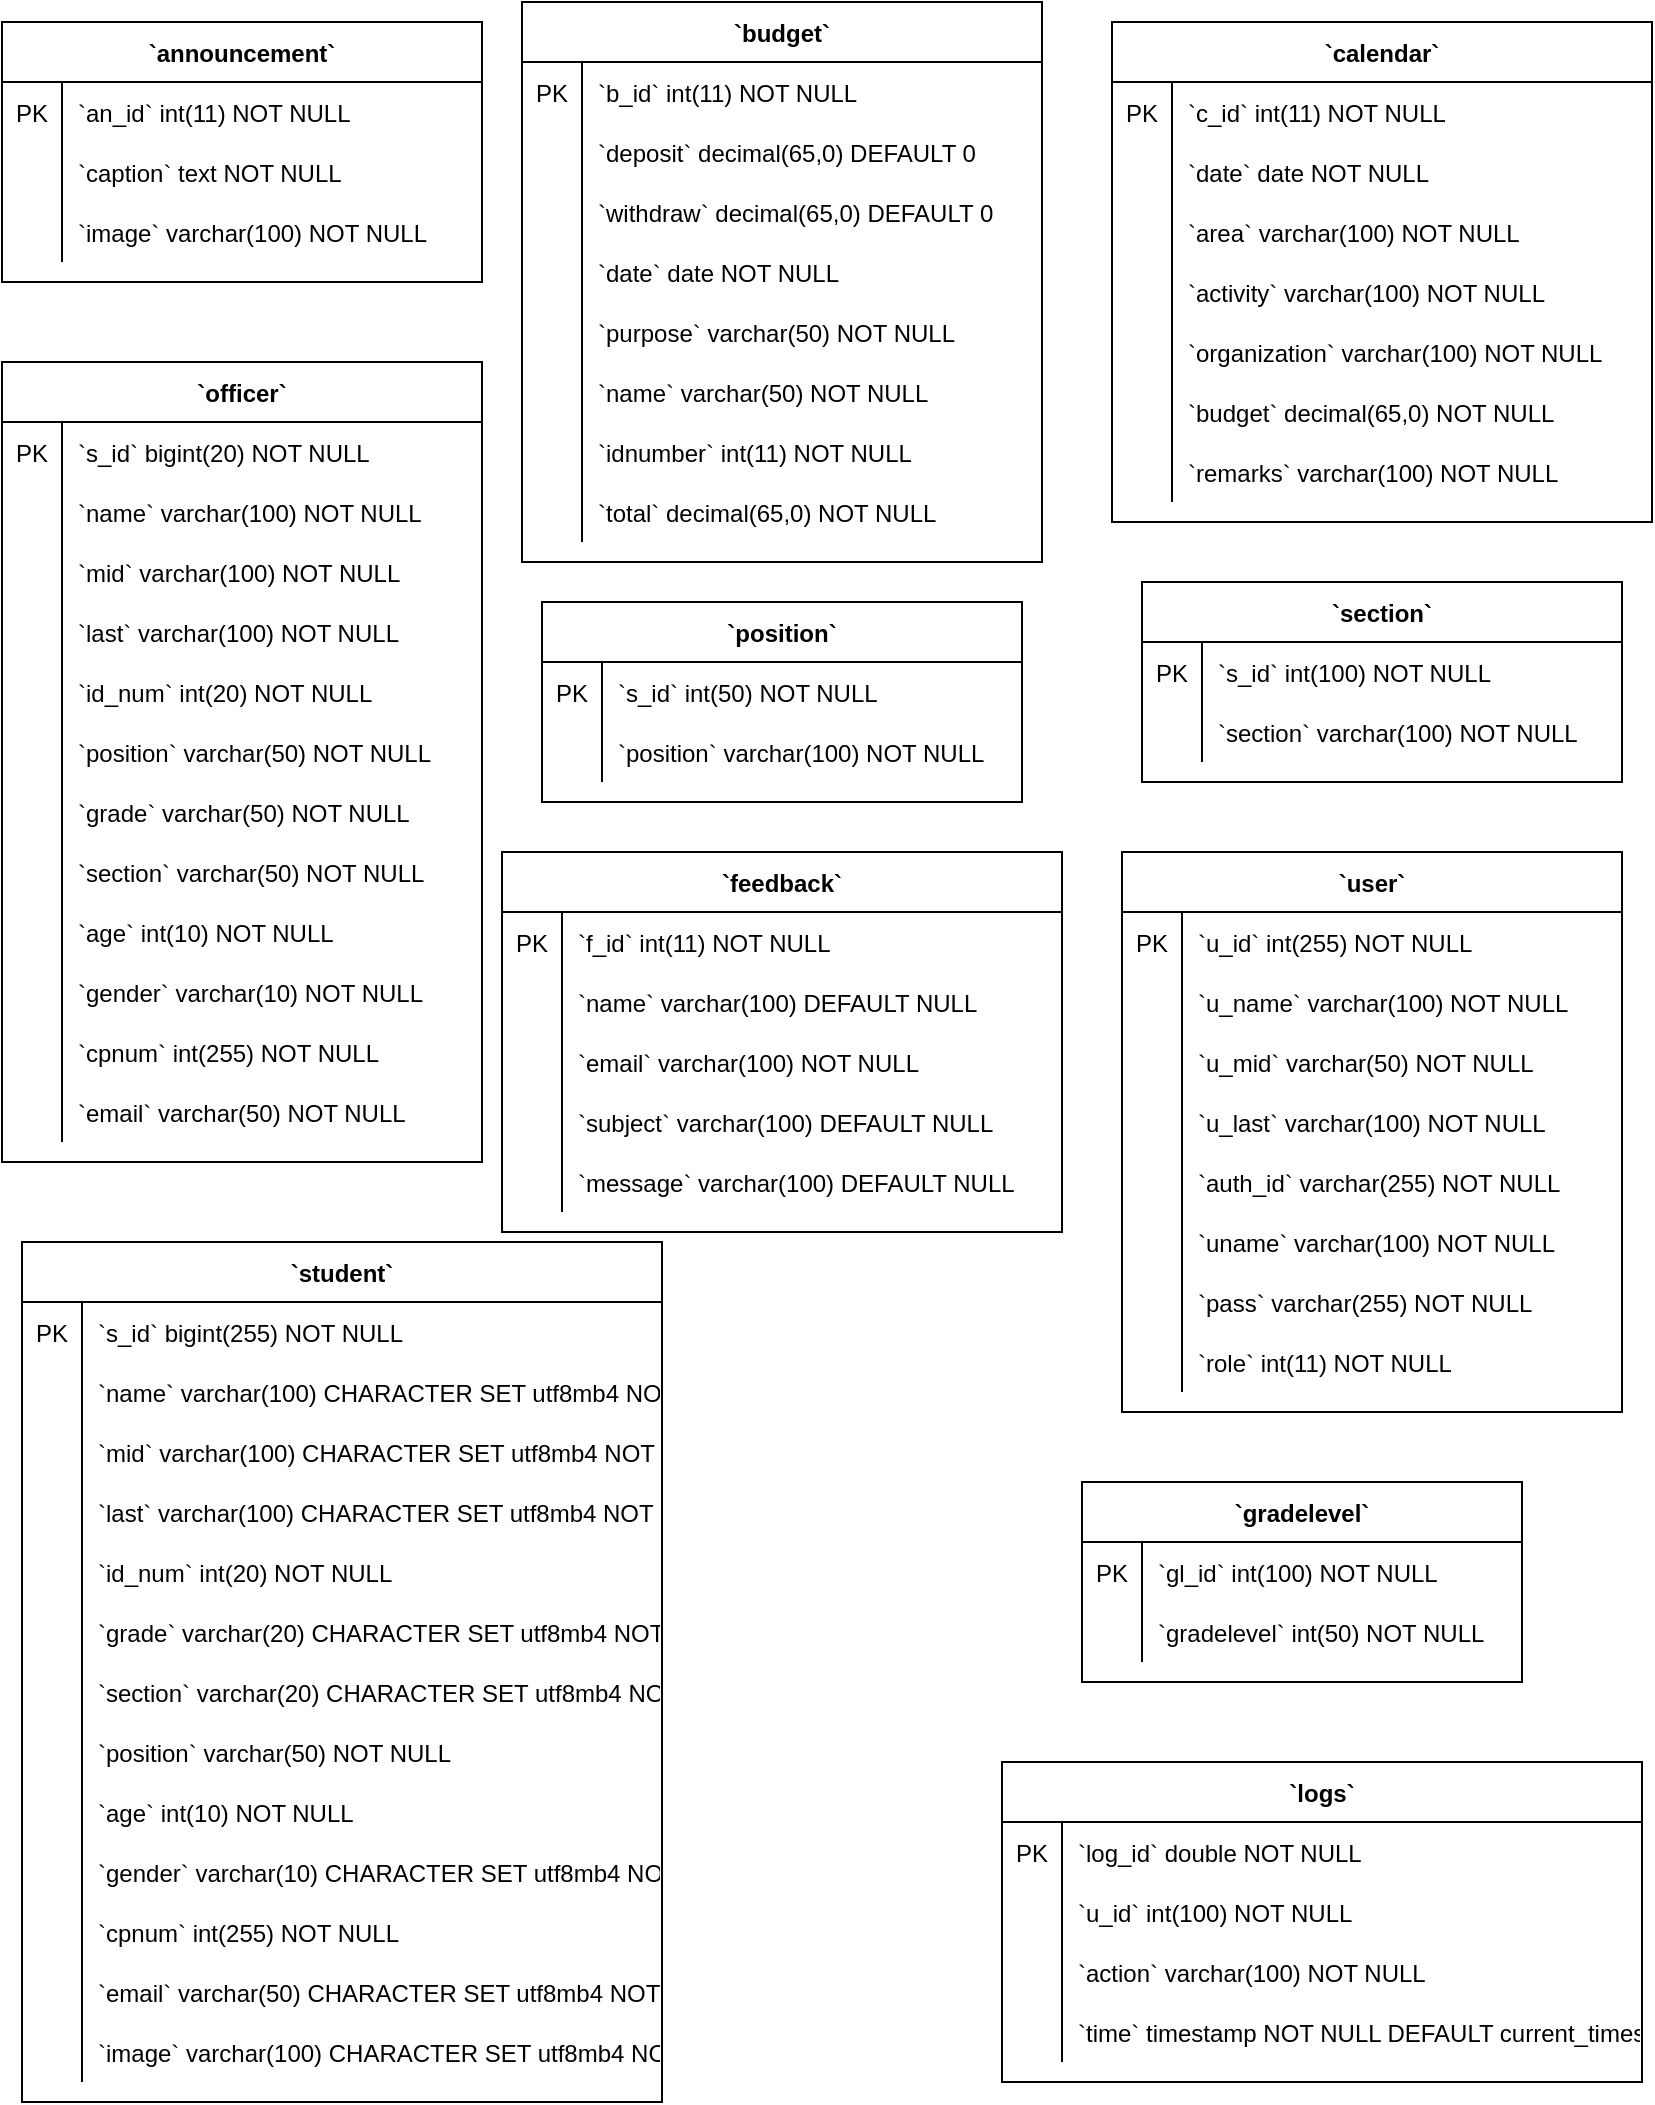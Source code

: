 <mxfile version="20.6.2" type="github"><diagram id="cr8xjuyfdnQBI8Znp1Wb" name="Page-1"><mxGraphModel dx="3068" dy="845" grid="1" gridSize="10" guides="1" tooltips="1" connect="1" arrows="1" fold="1" page="1" pageScale="1" pageWidth="850" pageHeight="1100" math="0" shadow="0"><root><mxCell id="0"/><mxCell id="1" parent="0"/><mxCell id="mScT29GNToNSVLKlkIFO-2" value="`announcement`" style="shape=table;startSize=30;container=1;collapsible=1;childLayout=tableLayout;fixedRows=1;rowLines=0;fontStyle=1;align=center;resizeLast=1;" vertex="1" parent="1"><mxGeometry x="-1680" y="30" width="240" height="130" as="geometry"/></mxCell><mxCell id="mScT29GNToNSVLKlkIFO-3" value="" style="shape=tableRow;horizontal=0;startSize=0;swimlaneHead=0;swimlaneBody=0;fillColor=none;collapsible=0;dropTarget=0;points=[[0,0.5],[1,0.5]];portConstraint=eastwest;top=0;left=0;right=0;bottom=0;" vertex="1" parent="mScT29GNToNSVLKlkIFO-2"><mxGeometry y="30" width="240" height="30" as="geometry"/></mxCell><mxCell id="mScT29GNToNSVLKlkIFO-4" value="PK" style="shape=partialRectangle;overflow=hidden;connectable=0;fillColor=none;top=0;left=0;bottom=0;right=0;" vertex="1" parent="mScT29GNToNSVLKlkIFO-3"><mxGeometry width="30" height="30" as="geometry"><mxRectangle width="30" height="30" as="alternateBounds"/></mxGeometry></mxCell><mxCell id="mScT29GNToNSVLKlkIFO-5" value="`an_id` int(11) NOT NULL" style="shape=partialRectangle;overflow=hidden;connectable=0;fillColor=none;align=left;top=0;left=0;bottom=0;right=0;spacingLeft=6;" vertex="1" parent="mScT29GNToNSVLKlkIFO-3"><mxGeometry x="30" width="210" height="30" as="geometry"><mxRectangle width="210" height="30" as="alternateBounds"/></mxGeometry></mxCell><mxCell id="mScT29GNToNSVLKlkIFO-6" value="" style="shape=tableRow;horizontal=0;startSize=0;swimlaneHead=0;swimlaneBody=0;fillColor=none;collapsible=0;dropTarget=0;points=[[0,0.5],[1,0.5]];portConstraint=eastwest;top=0;left=0;right=0;bottom=0;" vertex="1" parent="mScT29GNToNSVLKlkIFO-2"><mxGeometry y="60" width="240" height="30" as="geometry"/></mxCell><mxCell id="mScT29GNToNSVLKlkIFO-7" value="" style="shape=partialRectangle;overflow=hidden;connectable=0;fillColor=none;top=0;left=0;bottom=0;right=0;" vertex="1" parent="mScT29GNToNSVLKlkIFO-6"><mxGeometry width="30" height="30" as="geometry"><mxRectangle width="30" height="30" as="alternateBounds"/></mxGeometry></mxCell><mxCell id="mScT29GNToNSVLKlkIFO-8" value="`caption` text NOT NULL" style="shape=partialRectangle;overflow=hidden;connectable=0;fillColor=none;align=left;top=0;left=0;bottom=0;right=0;spacingLeft=6;" vertex="1" parent="mScT29GNToNSVLKlkIFO-6"><mxGeometry x="30" width="210" height="30" as="geometry"><mxRectangle width="210" height="30" as="alternateBounds"/></mxGeometry></mxCell><mxCell id="mScT29GNToNSVLKlkIFO-9" value="" style="shape=tableRow;horizontal=0;startSize=0;swimlaneHead=0;swimlaneBody=0;fillColor=none;collapsible=0;dropTarget=0;points=[[0,0.5],[1,0.5]];portConstraint=eastwest;top=0;left=0;right=0;bottom=0;" vertex="1" parent="mScT29GNToNSVLKlkIFO-2"><mxGeometry y="90" width="240" height="30" as="geometry"/></mxCell><mxCell id="mScT29GNToNSVLKlkIFO-10" value="" style="shape=partialRectangle;overflow=hidden;connectable=0;fillColor=none;top=0;left=0;bottom=0;right=0;" vertex="1" parent="mScT29GNToNSVLKlkIFO-9"><mxGeometry width="30" height="30" as="geometry"><mxRectangle width="30" height="30" as="alternateBounds"/></mxGeometry></mxCell><mxCell id="mScT29GNToNSVLKlkIFO-11" value="`image` varchar(100) NOT NULL" style="shape=partialRectangle;overflow=hidden;connectable=0;fillColor=none;align=left;top=0;left=0;bottom=0;right=0;spacingLeft=6;" vertex="1" parent="mScT29GNToNSVLKlkIFO-9"><mxGeometry x="30" width="210" height="30" as="geometry"><mxRectangle width="210" height="30" as="alternateBounds"/></mxGeometry></mxCell><mxCell id="mScT29GNToNSVLKlkIFO-12" value="`budget`" style="shape=table;startSize=30;container=1;collapsible=1;childLayout=tableLayout;fixedRows=1;rowLines=0;fontStyle=1;align=center;resizeLast=1;" vertex="1" parent="1"><mxGeometry x="-1420" y="20" width="260" height="280" as="geometry"/></mxCell><mxCell id="mScT29GNToNSVLKlkIFO-13" value="" style="shape=tableRow;horizontal=0;startSize=0;swimlaneHead=0;swimlaneBody=0;fillColor=none;collapsible=0;dropTarget=0;points=[[0,0.5],[1,0.5]];portConstraint=eastwest;top=0;left=0;right=0;bottom=0;" vertex="1" parent="mScT29GNToNSVLKlkIFO-12"><mxGeometry y="30" width="260" height="30" as="geometry"/></mxCell><mxCell id="mScT29GNToNSVLKlkIFO-14" value="PK" style="shape=partialRectangle;overflow=hidden;connectable=0;fillColor=none;top=0;left=0;bottom=0;right=0;" vertex="1" parent="mScT29GNToNSVLKlkIFO-13"><mxGeometry width="30" height="30" as="geometry"><mxRectangle width="30" height="30" as="alternateBounds"/></mxGeometry></mxCell><mxCell id="mScT29GNToNSVLKlkIFO-15" value="`b_id` int(11) NOT NULL" style="shape=partialRectangle;overflow=hidden;connectable=0;fillColor=none;align=left;top=0;left=0;bottom=0;right=0;spacingLeft=6;" vertex="1" parent="mScT29GNToNSVLKlkIFO-13"><mxGeometry x="30" width="230" height="30" as="geometry"><mxRectangle width="230" height="30" as="alternateBounds"/></mxGeometry></mxCell><mxCell id="mScT29GNToNSVLKlkIFO-16" value="" style="shape=tableRow;horizontal=0;startSize=0;swimlaneHead=0;swimlaneBody=0;fillColor=none;collapsible=0;dropTarget=0;points=[[0,0.5],[1,0.5]];portConstraint=eastwest;top=0;left=0;right=0;bottom=0;" vertex="1" parent="mScT29GNToNSVLKlkIFO-12"><mxGeometry y="60" width="260" height="30" as="geometry"/></mxCell><mxCell id="mScT29GNToNSVLKlkIFO-17" value="" style="shape=partialRectangle;overflow=hidden;connectable=0;fillColor=none;top=0;left=0;bottom=0;right=0;" vertex="1" parent="mScT29GNToNSVLKlkIFO-16"><mxGeometry width="30" height="30" as="geometry"><mxRectangle width="30" height="30" as="alternateBounds"/></mxGeometry></mxCell><mxCell id="mScT29GNToNSVLKlkIFO-18" value="`deposit` decimal(65,0) DEFAULT 0" style="shape=partialRectangle;overflow=hidden;connectable=0;fillColor=none;align=left;top=0;left=0;bottom=0;right=0;spacingLeft=6;" vertex="1" parent="mScT29GNToNSVLKlkIFO-16"><mxGeometry x="30" width="230" height="30" as="geometry"><mxRectangle width="230" height="30" as="alternateBounds"/></mxGeometry></mxCell><mxCell id="mScT29GNToNSVLKlkIFO-19" value="" style="shape=tableRow;horizontal=0;startSize=0;swimlaneHead=0;swimlaneBody=0;fillColor=none;collapsible=0;dropTarget=0;points=[[0,0.5],[1,0.5]];portConstraint=eastwest;top=0;left=0;right=0;bottom=0;" vertex="1" parent="mScT29GNToNSVLKlkIFO-12"><mxGeometry y="90" width="260" height="30" as="geometry"/></mxCell><mxCell id="mScT29GNToNSVLKlkIFO-20" value="" style="shape=partialRectangle;overflow=hidden;connectable=0;fillColor=none;top=0;left=0;bottom=0;right=0;" vertex="1" parent="mScT29GNToNSVLKlkIFO-19"><mxGeometry width="30" height="30" as="geometry"><mxRectangle width="30" height="30" as="alternateBounds"/></mxGeometry></mxCell><mxCell id="mScT29GNToNSVLKlkIFO-21" value="`withdraw` decimal(65,0) DEFAULT 0" style="shape=partialRectangle;overflow=hidden;connectable=0;fillColor=none;align=left;top=0;left=0;bottom=0;right=0;spacingLeft=6;" vertex="1" parent="mScT29GNToNSVLKlkIFO-19"><mxGeometry x="30" width="230" height="30" as="geometry"><mxRectangle width="230" height="30" as="alternateBounds"/></mxGeometry></mxCell><mxCell id="mScT29GNToNSVLKlkIFO-22" value="" style="shape=tableRow;horizontal=0;startSize=0;swimlaneHead=0;swimlaneBody=0;fillColor=none;collapsible=0;dropTarget=0;points=[[0,0.5],[1,0.5]];portConstraint=eastwest;top=0;left=0;right=0;bottom=0;" vertex="1" parent="mScT29GNToNSVLKlkIFO-12"><mxGeometry y="120" width="260" height="30" as="geometry"/></mxCell><mxCell id="mScT29GNToNSVLKlkIFO-23" value="" style="shape=partialRectangle;overflow=hidden;connectable=0;fillColor=none;top=0;left=0;bottom=0;right=0;" vertex="1" parent="mScT29GNToNSVLKlkIFO-22"><mxGeometry width="30" height="30" as="geometry"><mxRectangle width="30" height="30" as="alternateBounds"/></mxGeometry></mxCell><mxCell id="mScT29GNToNSVLKlkIFO-24" value="`date` date NOT NULL" style="shape=partialRectangle;overflow=hidden;connectable=0;fillColor=none;align=left;top=0;left=0;bottom=0;right=0;spacingLeft=6;" vertex="1" parent="mScT29GNToNSVLKlkIFO-22"><mxGeometry x="30" width="230" height="30" as="geometry"><mxRectangle width="230" height="30" as="alternateBounds"/></mxGeometry></mxCell><mxCell id="mScT29GNToNSVLKlkIFO-25" value="" style="shape=tableRow;horizontal=0;startSize=0;swimlaneHead=0;swimlaneBody=0;fillColor=none;collapsible=0;dropTarget=0;points=[[0,0.5],[1,0.5]];portConstraint=eastwest;top=0;left=0;right=0;bottom=0;" vertex="1" parent="mScT29GNToNSVLKlkIFO-12"><mxGeometry y="150" width="260" height="30" as="geometry"/></mxCell><mxCell id="mScT29GNToNSVLKlkIFO-26" value="" style="shape=partialRectangle;overflow=hidden;connectable=0;fillColor=none;top=0;left=0;bottom=0;right=0;" vertex="1" parent="mScT29GNToNSVLKlkIFO-25"><mxGeometry width="30" height="30" as="geometry"><mxRectangle width="30" height="30" as="alternateBounds"/></mxGeometry></mxCell><mxCell id="mScT29GNToNSVLKlkIFO-27" value="`purpose` varchar(50) NOT NULL" style="shape=partialRectangle;overflow=hidden;connectable=0;fillColor=none;align=left;top=0;left=0;bottom=0;right=0;spacingLeft=6;" vertex="1" parent="mScT29GNToNSVLKlkIFO-25"><mxGeometry x="30" width="230" height="30" as="geometry"><mxRectangle width="230" height="30" as="alternateBounds"/></mxGeometry></mxCell><mxCell id="mScT29GNToNSVLKlkIFO-28" value="" style="shape=tableRow;horizontal=0;startSize=0;swimlaneHead=0;swimlaneBody=0;fillColor=none;collapsible=0;dropTarget=0;points=[[0,0.5],[1,0.5]];portConstraint=eastwest;top=0;left=0;right=0;bottom=0;" vertex="1" parent="mScT29GNToNSVLKlkIFO-12"><mxGeometry y="180" width="260" height="30" as="geometry"/></mxCell><mxCell id="mScT29GNToNSVLKlkIFO-29" value="" style="shape=partialRectangle;overflow=hidden;connectable=0;fillColor=none;top=0;left=0;bottom=0;right=0;" vertex="1" parent="mScT29GNToNSVLKlkIFO-28"><mxGeometry width="30" height="30" as="geometry"><mxRectangle width="30" height="30" as="alternateBounds"/></mxGeometry></mxCell><mxCell id="mScT29GNToNSVLKlkIFO-30" value="`name` varchar(50) NOT NULL" style="shape=partialRectangle;overflow=hidden;connectable=0;fillColor=none;align=left;top=0;left=0;bottom=0;right=0;spacingLeft=6;" vertex="1" parent="mScT29GNToNSVLKlkIFO-28"><mxGeometry x="30" width="230" height="30" as="geometry"><mxRectangle width="230" height="30" as="alternateBounds"/></mxGeometry></mxCell><mxCell id="mScT29GNToNSVLKlkIFO-31" value="" style="shape=tableRow;horizontal=0;startSize=0;swimlaneHead=0;swimlaneBody=0;fillColor=none;collapsible=0;dropTarget=0;points=[[0,0.5],[1,0.5]];portConstraint=eastwest;top=0;left=0;right=0;bottom=0;" vertex="1" parent="mScT29GNToNSVLKlkIFO-12"><mxGeometry y="210" width="260" height="30" as="geometry"/></mxCell><mxCell id="mScT29GNToNSVLKlkIFO-32" value="" style="shape=partialRectangle;overflow=hidden;connectable=0;fillColor=none;top=0;left=0;bottom=0;right=0;" vertex="1" parent="mScT29GNToNSVLKlkIFO-31"><mxGeometry width="30" height="30" as="geometry"><mxRectangle width="30" height="30" as="alternateBounds"/></mxGeometry></mxCell><mxCell id="mScT29GNToNSVLKlkIFO-33" value="`idnumber` int(11) NOT NULL" style="shape=partialRectangle;overflow=hidden;connectable=0;fillColor=none;align=left;top=0;left=0;bottom=0;right=0;spacingLeft=6;" vertex="1" parent="mScT29GNToNSVLKlkIFO-31"><mxGeometry x="30" width="230" height="30" as="geometry"><mxRectangle width="230" height="30" as="alternateBounds"/></mxGeometry></mxCell><mxCell id="mScT29GNToNSVLKlkIFO-34" value="" style="shape=tableRow;horizontal=0;startSize=0;swimlaneHead=0;swimlaneBody=0;fillColor=none;collapsible=0;dropTarget=0;points=[[0,0.5],[1,0.5]];portConstraint=eastwest;top=0;left=0;right=0;bottom=0;" vertex="1" parent="mScT29GNToNSVLKlkIFO-12"><mxGeometry y="240" width="260" height="30" as="geometry"/></mxCell><mxCell id="mScT29GNToNSVLKlkIFO-35" value="" style="shape=partialRectangle;overflow=hidden;connectable=0;fillColor=none;top=0;left=0;bottom=0;right=0;" vertex="1" parent="mScT29GNToNSVLKlkIFO-34"><mxGeometry width="30" height="30" as="geometry"><mxRectangle width="30" height="30" as="alternateBounds"/></mxGeometry></mxCell><mxCell id="mScT29GNToNSVLKlkIFO-36" value="`total` decimal(65,0) NOT NULL" style="shape=partialRectangle;overflow=hidden;connectable=0;fillColor=none;align=left;top=0;left=0;bottom=0;right=0;spacingLeft=6;" vertex="1" parent="mScT29GNToNSVLKlkIFO-34"><mxGeometry x="30" width="230" height="30" as="geometry"><mxRectangle width="230" height="30" as="alternateBounds"/></mxGeometry></mxCell><mxCell id="mScT29GNToNSVLKlkIFO-37" value="`calendar`" style="shape=table;startSize=30;container=1;collapsible=1;childLayout=tableLayout;fixedRows=1;rowLines=0;fontStyle=1;align=center;resizeLast=1;" vertex="1" parent="1"><mxGeometry x="-1125" y="30" width="270" height="250" as="geometry"/></mxCell><mxCell id="mScT29GNToNSVLKlkIFO-38" value="" style="shape=tableRow;horizontal=0;startSize=0;swimlaneHead=0;swimlaneBody=0;fillColor=none;collapsible=0;dropTarget=0;points=[[0,0.5],[1,0.5]];portConstraint=eastwest;top=0;left=0;right=0;bottom=0;" vertex="1" parent="mScT29GNToNSVLKlkIFO-37"><mxGeometry y="30" width="270" height="30" as="geometry"/></mxCell><mxCell id="mScT29GNToNSVLKlkIFO-39" value="PK" style="shape=partialRectangle;overflow=hidden;connectable=0;fillColor=none;top=0;left=0;bottom=0;right=0;" vertex="1" parent="mScT29GNToNSVLKlkIFO-38"><mxGeometry width="30" height="30" as="geometry"><mxRectangle width="30" height="30" as="alternateBounds"/></mxGeometry></mxCell><mxCell id="mScT29GNToNSVLKlkIFO-40" value="`c_id` int(11) NOT NULL" style="shape=partialRectangle;overflow=hidden;connectable=0;fillColor=none;align=left;top=0;left=0;bottom=0;right=0;spacingLeft=6;" vertex="1" parent="mScT29GNToNSVLKlkIFO-38"><mxGeometry x="30" width="240" height="30" as="geometry"><mxRectangle width="240" height="30" as="alternateBounds"/></mxGeometry></mxCell><mxCell id="mScT29GNToNSVLKlkIFO-41" value="" style="shape=tableRow;horizontal=0;startSize=0;swimlaneHead=0;swimlaneBody=0;fillColor=none;collapsible=0;dropTarget=0;points=[[0,0.5],[1,0.5]];portConstraint=eastwest;top=0;left=0;right=0;bottom=0;" vertex="1" parent="mScT29GNToNSVLKlkIFO-37"><mxGeometry y="60" width="270" height="30" as="geometry"/></mxCell><mxCell id="mScT29GNToNSVLKlkIFO-42" value="" style="shape=partialRectangle;overflow=hidden;connectable=0;fillColor=none;top=0;left=0;bottom=0;right=0;" vertex="1" parent="mScT29GNToNSVLKlkIFO-41"><mxGeometry width="30" height="30" as="geometry"><mxRectangle width="30" height="30" as="alternateBounds"/></mxGeometry></mxCell><mxCell id="mScT29GNToNSVLKlkIFO-43" value="`date` date NOT NULL" style="shape=partialRectangle;overflow=hidden;connectable=0;fillColor=none;align=left;top=0;left=0;bottom=0;right=0;spacingLeft=6;" vertex="1" parent="mScT29GNToNSVLKlkIFO-41"><mxGeometry x="30" width="240" height="30" as="geometry"><mxRectangle width="240" height="30" as="alternateBounds"/></mxGeometry></mxCell><mxCell id="mScT29GNToNSVLKlkIFO-44" value="" style="shape=tableRow;horizontal=0;startSize=0;swimlaneHead=0;swimlaneBody=0;fillColor=none;collapsible=0;dropTarget=0;points=[[0,0.5],[1,0.5]];portConstraint=eastwest;top=0;left=0;right=0;bottom=0;" vertex="1" parent="mScT29GNToNSVLKlkIFO-37"><mxGeometry y="90" width="270" height="30" as="geometry"/></mxCell><mxCell id="mScT29GNToNSVLKlkIFO-45" value="" style="shape=partialRectangle;overflow=hidden;connectable=0;fillColor=none;top=0;left=0;bottom=0;right=0;" vertex="1" parent="mScT29GNToNSVLKlkIFO-44"><mxGeometry width="30" height="30" as="geometry"><mxRectangle width="30" height="30" as="alternateBounds"/></mxGeometry></mxCell><mxCell id="mScT29GNToNSVLKlkIFO-46" value="`area` varchar(100) NOT NULL" style="shape=partialRectangle;overflow=hidden;connectable=0;fillColor=none;align=left;top=0;left=0;bottom=0;right=0;spacingLeft=6;" vertex="1" parent="mScT29GNToNSVLKlkIFO-44"><mxGeometry x="30" width="240" height="30" as="geometry"><mxRectangle width="240" height="30" as="alternateBounds"/></mxGeometry></mxCell><mxCell id="mScT29GNToNSVLKlkIFO-47" value="" style="shape=tableRow;horizontal=0;startSize=0;swimlaneHead=0;swimlaneBody=0;fillColor=none;collapsible=0;dropTarget=0;points=[[0,0.5],[1,0.5]];portConstraint=eastwest;top=0;left=0;right=0;bottom=0;" vertex="1" parent="mScT29GNToNSVLKlkIFO-37"><mxGeometry y="120" width="270" height="30" as="geometry"/></mxCell><mxCell id="mScT29GNToNSVLKlkIFO-48" value="" style="shape=partialRectangle;overflow=hidden;connectable=0;fillColor=none;top=0;left=0;bottom=0;right=0;" vertex="1" parent="mScT29GNToNSVLKlkIFO-47"><mxGeometry width="30" height="30" as="geometry"><mxRectangle width="30" height="30" as="alternateBounds"/></mxGeometry></mxCell><mxCell id="mScT29GNToNSVLKlkIFO-49" value="`activity` varchar(100) NOT NULL" style="shape=partialRectangle;overflow=hidden;connectable=0;fillColor=none;align=left;top=0;left=0;bottom=0;right=0;spacingLeft=6;" vertex="1" parent="mScT29GNToNSVLKlkIFO-47"><mxGeometry x="30" width="240" height="30" as="geometry"><mxRectangle width="240" height="30" as="alternateBounds"/></mxGeometry></mxCell><mxCell id="mScT29GNToNSVLKlkIFO-50" value="" style="shape=tableRow;horizontal=0;startSize=0;swimlaneHead=0;swimlaneBody=0;fillColor=none;collapsible=0;dropTarget=0;points=[[0,0.5],[1,0.5]];portConstraint=eastwest;top=0;left=0;right=0;bottom=0;" vertex="1" parent="mScT29GNToNSVLKlkIFO-37"><mxGeometry y="150" width="270" height="30" as="geometry"/></mxCell><mxCell id="mScT29GNToNSVLKlkIFO-51" value="" style="shape=partialRectangle;overflow=hidden;connectable=0;fillColor=none;top=0;left=0;bottom=0;right=0;" vertex="1" parent="mScT29GNToNSVLKlkIFO-50"><mxGeometry width="30" height="30" as="geometry"><mxRectangle width="30" height="30" as="alternateBounds"/></mxGeometry></mxCell><mxCell id="mScT29GNToNSVLKlkIFO-52" value="`organization` varchar(100) NOT NULL" style="shape=partialRectangle;overflow=hidden;connectable=0;fillColor=none;align=left;top=0;left=0;bottom=0;right=0;spacingLeft=6;" vertex="1" parent="mScT29GNToNSVLKlkIFO-50"><mxGeometry x="30" width="240" height="30" as="geometry"><mxRectangle width="240" height="30" as="alternateBounds"/></mxGeometry></mxCell><mxCell id="mScT29GNToNSVLKlkIFO-53" value="" style="shape=tableRow;horizontal=0;startSize=0;swimlaneHead=0;swimlaneBody=0;fillColor=none;collapsible=0;dropTarget=0;points=[[0,0.5],[1,0.5]];portConstraint=eastwest;top=0;left=0;right=0;bottom=0;" vertex="1" parent="mScT29GNToNSVLKlkIFO-37"><mxGeometry y="180" width="270" height="30" as="geometry"/></mxCell><mxCell id="mScT29GNToNSVLKlkIFO-54" value="" style="shape=partialRectangle;overflow=hidden;connectable=0;fillColor=none;top=0;left=0;bottom=0;right=0;" vertex="1" parent="mScT29GNToNSVLKlkIFO-53"><mxGeometry width="30" height="30" as="geometry"><mxRectangle width="30" height="30" as="alternateBounds"/></mxGeometry></mxCell><mxCell id="mScT29GNToNSVLKlkIFO-55" value="`budget` decimal(65,0) NOT NULL" style="shape=partialRectangle;overflow=hidden;connectable=0;fillColor=none;align=left;top=0;left=0;bottom=0;right=0;spacingLeft=6;" vertex="1" parent="mScT29GNToNSVLKlkIFO-53"><mxGeometry x="30" width="240" height="30" as="geometry"><mxRectangle width="240" height="30" as="alternateBounds"/></mxGeometry></mxCell><mxCell id="mScT29GNToNSVLKlkIFO-56" value="" style="shape=tableRow;horizontal=0;startSize=0;swimlaneHead=0;swimlaneBody=0;fillColor=none;collapsible=0;dropTarget=0;points=[[0,0.5],[1,0.5]];portConstraint=eastwest;top=0;left=0;right=0;bottom=0;" vertex="1" parent="mScT29GNToNSVLKlkIFO-37"><mxGeometry y="210" width="270" height="30" as="geometry"/></mxCell><mxCell id="mScT29GNToNSVLKlkIFO-57" value="" style="shape=partialRectangle;overflow=hidden;connectable=0;fillColor=none;top=0;left=0;bottom=0;right=0;" vertex="1" parent="mScT29GNToNSVLKlkIFO-56"><mxGeometry width="30" height="30" as="geometry"><mxRectangle width="30" height="30" as="alternateBounds"/></mxGeometry></mxCell><mxCell id="mScT29GNToNSVLKlkIFO-58" value="`remarks` varchar(100) NOT NULL" style="shape=partialRectangle;overflow=hidden;connectable=0;fillColor=none;align=left;top=0;left=0;bottom=0;right=0;spacingLeft=6;" vertex="1" parent="mScT29GNToNSVLKlkIFO-56"><mxGeometry x="30" width="240" height="30" as="geometry"><mxRectangle width="240" height="30" as="alternateBounds"/></mxGeometry></mxCell><mxCell id="mScT29GNToNSVLKlkIFO-59" value="`feedback`" style="shape=table;startSize=30;container=1;collapsible=1;childLayout=tableLayout;fixedRows=1;rowLines=0;fontStyle=1;align=center;resizeLast=1;" vertex="1" parent="1"><mxGeometry x="-1430" y="445" width="280" height="190" as="geometry"/></mxCell><mxCell id="mScT29GNToNSVLKlkIFO-60" value="" style="shape=tableRow;horizontal=0;startSize=0;swimlaneHead=0;swimlaneBody=0;fillColor=none;collapsible=0;dropTarget=0;points=[[0,0.5],[1,0.5]];portConstraint=eastwest;top=0;left=0;right=0;bottom=0;" vertex="1" parent="mScT29GNToNSVLKlkIFO-59"><mxGeometry y="30" width="280" height="30" as="geometry"/></mxCell><mxCell id="mScT29GNToNSVLKlkIFO-61" value="PK" style="shape=partialRectangle;overflow=hidden;connectable=0;fillColor=none;top=0;left=0;bottom=0;right=0;" vertex="1" parent="mScT29GNToNSVLKlkIFO-60"><mxGeometry width="30" height="30" as="geometry"><mxRectangle width="30" height="30" as="alternateBounds"/></mxGeometry></mxCell><mxCell id="mScT29GNToNSVLKlkIFO-62" value="`f_id` int(11) NOT NULL" style="shape=partialRectangle;overflow=hidden;connectable=0;fillColor=none;align=left;top=0;left=0;bottom=0;right=0;spacingLeft=6;" vertex="1" parent="mScT29GNToNSVLKlkIFO-60"><mxGeometry x="30" width="250" height="30" as="geometry"><mxRectangle width="250" height="30" as="alternateBounds"/></mxGeometry></mxCell><mxCell id="mScT29GNToNSVLKlkIFO-63" value="" style="shape=tableRow;horizontal=0;startSize=0;swimlaneHead=0;swimlaneBody=0;fillColor=none;collapsible=0;dropTarget=0;points=[[0,0.5],[1,0.5]];portConstraint=eastwest;top=0;left=0;right=0;bottom=0;" vertex="1" parent="mScT29GNToNSVLKlkIFO-59"><mxGeometry y="60" width="280" height="30" as="geometry"/></mxCell><mxCell id="mScT29GNToNSVLKlkIFO-64" value="" style="shape=partialRectangle;overflow=hidden;connectable=0;fillColor=none;top=0;left=0;bottom=0;right=0;" vertex="1" parent="mScT29GNToNSVLKlkIFO-63"><mxGeometry width="30" height="30" as="geometry"><mxRectangle width="30" height="30" as="alternateBounds"/></mxGeometry></mxCell><mxCell id="mScT29GNToNSVLKlkIFO-65" value="`name` varchar(100) DEFAULT NULL" style="shape=partialRectangle;overflow=hidden;connectable=0;fillColor=none;align=left;top=0;left=0;bottom=0;right=0;spacingLeft=6;" vertex="1" parent="mScT29GNToNSVLKlkIFO-63"><mxGeometry x="30" width="250" height="30" as="geometry"><mxRectangle width="250" height="30" as="alternateBounds"/></mxGeometry></mxCell><mxCell id="mScT29GNToNSVLKlkIFO-66" value="" style="shape=tableRow;horizontal=0;startSize=0;swimlaneHead=0;swimlaneBody=0;fillColor=none;collapsible=0;dropTarget=0;points=[[0,0.5],[1,0.5]];portConstraint=eastwest;top=0;left=0;right=0;bottom=0;" vertex="1" parent="mScT29GNToNSVLKlkIFO-59"><mxGeometry y="90" width="280" height="30" as="geometry"/></mxCell><mxCell id="mScT29GNToNSVLKlkIFO-67" value="" style="shape=partialRectangle;overflow=hidden;connectable=0;fillColor=none;top=0;left=0;bottom=0;right=0;" vertex="1" parent="mScT29GNToNSVLKlkIFO-66"><mxGeometry width="30" height="30" as="geometry"><mxRectangle width="30" height="30" as="alternateBounds"/></mxGeometry></mxCell><mxCell id="mScT29GNToNSVLKlkIFO-68" value="`email` varchar(100) NOT NULL" style="shape=partialRectangle;overflow=hidden;connectable=0;fillColor=none;align=left;top=0;left=0;bottom=0;right=0;spacingLeft=6;" vertex="1" parent="mScT29GNToNSVLKlkIFO-66"><mxGeometry x="30" width="250" height="30" as="geometry"><mxRectangle width="250" height="30" as="alternateBounds"/></mxGeometry></mxCell><mxCell id="mScT29GNToNSVLKlkIFO-69" value="" style="shape=tableRow;horizontal=0;startSize=0;swimlaneHead=0;swimlaneBody=0;fillColor=none;collapsible=0;dropTarget=0;points=[[0,0.5],[1,0.5]];portConstraint=eastwest;top=0;left=0;right=0;bottom=0;" vertex="1" parent="mScT29GNToNSVLKlkIFO-59"><mxGeometry y="120" width="280" height="30" as="geometry"/></mxCell><mxCell id="mScT29GNToNSVLKlkIFO-70" value="" style="shape=partialRectangle;overflow=hidden;connectable=0;fillColor=none;top=0;left=0;bottom=0;right=0;" vertex="1" parent="mScT29GNToNSVLKlkIFO-69"><mxGeometry width="30" height="30" as="geometry"><mxRectangle width="30" height="30" as="alternateBounds"/></mxGeometry></mxCell><mxCell id="mScT29GNToNSVLKlkIFO-71" value="`subject` varchar(100) DEFAULT NULL" style="shape=partialRectangle;overflow=hidden;connectable=0;fillColor=none;align=left;top=0;left=0;bottom=0;right=0;spacingLeft=6;" vertex="1" parent="mScT29GNToNSVLKlkIFO-69"><mxGeometry x="30" width="250" height="30" as="geometry"><mxRectangle width="250" height="30" as="alternateBounds"/></mxGeometry></mxCell><mxCell id="mScT29GNToNSVLKlkIFO-72" value="" style="shape=tableRow;horizontal=0;startSize=0;swimlaneHead=0;swimlaneBody=0;fillColor=none;collapsible=0;dropTarget=0;points=[[0,0.5],[1,0.5]];portConstraint=eastwest;top=0;left=0;right=0;bottom=0;" vertex="1" parent="mScT29GNToNSVLKlkIFO-59"><mxGeometry y="150" width="280" height="30" as="geometry"/></mxCell><mxCell id="mScT29GNToNSVLKlkIFO-73" value="" style="shape=partialRectangle;overflow=hidden;connectable=0;fillColor=none;top=0;left=0;bottom=0;right=0;" vertex="1" parent="mScT29GNToNSVLKlkIFO-72"><mxGeometry width="30" height="30" as="geometry"><mxRectangle width="30" height="30" as="alternateBounds"/></mxGeometry></mxCell><mxCell id="mScT29GNToNSVLKlkIFO-74" value="`message` varchar(100) DEFAULT NULL" style="shape=partialRectangle;overflow=hidden;connectable=0;fillColor=none;align=left;top=0;left=0;bottom=0;right=0;spacingLeft=6;" vertex="1" parent="mScT29GNToNSVLKlkIFO-72"><mxGeometry x="30" width="250" height="30" as="geometry"><mxRectangle width="250" height="30" as="alternateBounds"/></mxGeometry></mxCell><mxCell id="mScT29GNToNSVLKlkIFO-75" value="`gradelevel`" style="shape=table;startSize=30;container=1;collapsible=1;childLayout=tableLayout;fixedRows=1;rowLines=0;fontStyle=1;align=center;resizeLast=1;" vertex="1" parent="1"><mxGeometry x="-1140" y="760" width="220" height="100" as="geometry"/></mxCell><mxCell id="mScT29GNToNSVLKlkIFO-76" value="" style="shape=tableRow;horizontal=0;startSize=0;swimlaneHead=0;swimlaneBody=0;fillColor=none;collapsible=0;dropTarget=0;points=[[0,0.5],[1,0.5]];portConstraint=eastwest;top=0;left=0;right=0;bottom=0;" vertex="1" parent="mScT29GNToNSVLKlkIFO-75"><mxGeometry y="30" width="220" height="30" as="geometry"/></mxCell><mxCell id="mScT29GNToNSVLKlkIFO-77" value="PK" style="shape=partialRectangle;overflow=hidden;connectable=0;fillColor=none;top=0;left=0;bottom=0;right=0;" vertex="1" parent="mScT29GNToNSVLKlkIFO-76"><mxGeometry width="30" height="30" as="geometry"><mxRectangle width="30" height="30" as="alternateBounds"/></mxGeometry></mxCell><mxCell id="mScT29GNToNSVLKlkIFO-78" value="`gl_id` int(100) NOT NULL" style="shape=partialRectangle;overflow=hidden;connectable=0;fillColor=none;align=left;top=0;left=0;bottom=0;right=0;spacingLeft=6;" vertex="1" parent="mScT29GNToNSVLKlkIFO-76"><mxGeometry x="30" width="190" height="30" as="geometry"><mxRectangle width="190" height="30" as="alternateBounds"/></mxGeometry></mxCell><mxCell id="mScT29GNToNSVLKlkIFO-79" value="" style="shape=tableRow;horizontal=0;startSize=0;swimlaneHead=0;swimlaneBody=0;fillColor=none;collapsible=0;dropTarget=0;points=[[0,0.5],[1,0.5]];portConstraint=eastwest;top=0;left=0;right=0;bottom=0;" vertex="1" parent="mScT29GNToNSVLKlkIFO-75"><mxGeometry y="60" width="220" height="30" as="geometry"/></mxCell><mxCell id="mScT29GNToNSVLKlkIFO-80" value="" style="shape=partialRectangle;overflow=hidden;connectable=0;fillColor=none;top=0;left=0;bottom=0;right=0;" vertex="1" parent="mScT29GNToNSVLKlkIFO-79"><mxGeometry width="30" height="30" as="geometry"><mxRectangle width="30" height="30" as="alternateBounds"/></mxGeometry></mxCell><mxCell id="mScT29GNToNSVLKlkIFO-81" value="`gradelevel` int(50) NOT NULL" style="shape=partialRectangle;overflow=hidden;connectable=0;fillColor=none;align=left;top=0;left=0;bottom=0;right=0;spacingLeft=6;" vertex="1" parent="mScT29GNToNSVLKlkIFO-79"><mxGeometry x="30" width="190" height="30" as="geometry"><mxRectangle width="190" height="30" as="alternateBounds"/></mxGeometry></mxCell><mxCell id="mScT29GNToNSVLKlkIFO-82" value="`logs`" style="shape=table;startSize=30;container=1;collapsible=1;childLayout=tableLayout;fixedRows=1;rowLines=0;fontStyle=1;align=center;resizeLast=1;" vertex="1" parent="1"><mxGeometry x="-1180" y="900" width="320" height="160" as="geometry"/></mxCell><mxCell id="mScT29GNToNSVLKlkIFO-83" value="" style="shape=tableRow;horizontal=0;startSize=0;swimlaneHead=0;swimlaneBody=0;fillColor=none;collapsible=0;dropTarget=0;points=[[0,0.5],[1,0.5]];portConstraint=eastwest;top=0;left=0;right=0;bottom=0;" vertex="1" parent="mScT29GNToNSVLKlkIFO-82"><mxGeometry y="30" width="320" height="30" as="geometry"/></mxCell><mxCell id="mScT29GNToNSVLKlkIFO-84" value="PK" style="shape=partialRectangle;overflow=hidden;connectable=0;fillColor=none;top=0;left=0;bottom=0;right=0;" vertex="1" parent="mScT29GNToNSVLKlkIFO-83"><mxGeometry width="30" height="30" as="geometry"><mxRectangle width="30" height="30" as="alternateBounds"/></mxGeometry></mxCell><mxCell id="mScT29GNToNSVLKlkIFO-85" value="`log_id` double NOT NULL" style="shape=partialRectangle;overflow=hidden;connectable=0;fillColor=none;align=left;top=0;left=0;bottom=0;right=0;spacingLeft=6;" vertex="1" parent="mScT29GNToNSVLKlkIFO-83"><mxGeometry x="30" width="290" height="30" as="geometry"><mxRectangle width="290" height="30" as="alternateBounds"/></mxGeometry></mxCell><mxCell id="mScT29GNToNSVLKlkIFO-86" value="" style="shape=tableRow;horizontal=0;startSize=0;swimlaneHead=0;swimlaneBody=0;fillColor=none;collapsible=0;dropTarget=0;points=[[0,0.5],[1,0.5]];portConstraint=eastwest;top=0;left=0;right=0;bottom=0;" vertex="1" parent="mScT29GNToNSVLKlkIFO-82"><mxGeometry y="60" width="320" height="30" as="geometry"/></mxCell><mxCell id="mScT29GNToNSVLKlkIFO-87" value="" style="shape=partialRectangle;overflow=hidden;connectable=0;fillColor=none;top=0;left=0;bottom=0;right=0;" vertex="1" parent="mScT29GNToNSVLKlkIFO-86"><mxGeometry width="30" height="30" as="geometry"><mxRectangle width="30" height="30" as="alternateBounds"/></mxGeometry></mxCell><mxCell id="mScT29GNToNSVLKlkIFO-88" value="`u_id` int(100) NOT NULL" style="shape=partialRectangle;overflow=hidden;connectable=0;fillColor=none;align=left;top=0;left=0;bottom=0;right=0;spacingLeft=6;" vertex="1" parent="mScT29GNToNSVLKlkIFO-86"><mxGeometry x="30" width="290" height="30" as="geometry"><mxRectangle width="290" height="30" as="alternateBounds"/></mxGeometry></mxCell><mxCell id="mScT29GNToNSVLKlkIFO-89" value="" style="shape=tableRow;horizontal=0;startSize=0;swimlaneHead=0;swimlaneBody=0;fillColor=none;collapsible=0;dropTarget=0;points=[[0,0.5],[1,0.5]];portConstraint=eastwest;top=0;left=0;right=0;bottom=0;" vertex="1" parent="mScT29GNToNSVLKlkIFO-82"><mxGeometry y="90" width="320" height="30" as="geometry"/></mxCell><mxCell id="mScT29GNToNSVLKlkIFO-90" value="" style="shape=partialRectangle;overflow=hidden;connectable=0;fillColor=none;top=0;left=0;bottom=0;right=0;" vertex="1" parent="mScT29GNToNSVLKlkIFO-89"><mxGeometry width="30" height="30" as="geometry"><mxRectangle width="30" height="30" as="alternateBounds"/></mxGeometry></mxCell><mxCell id="mScT29GNToNSVLKlkIFO-91" value="`action` varchar(100) NOT NULL" style="shape=partialRectangle;overflow=hidden;connectable=0;fillColor=none;align=left;top=0;left=0;bottom=0;right=0;spacingLeft=6;" vertex="1" parent="mScT29GNToNSVLKlkIFO-89"><mxGeometry x="30" width="290" height="30" as="geometry"><mxRectangle width="290" height="30" as="alternateBounds"/></mxGeometry></mxCell><mxCell id="mScT29GNToNSVLKlkIFO-92" value="" style="shape=tableRow;horizontal=0;startSize=0;swimlaneHead=0;swimlaneBody=0;fillColor=none;collapsible=0;dropTarget=0;points=[[0,0.5],[1,0.5]];portConstraint=eastwest;top=0;left=0;right=0;bottom=0;" vertex="1" parent="mScT29GNToNSVLKlkIFO-82"><mxGeometry y="120" width="320" height="30" as="geometry"/></mxCell><mxCell id="mScT29GNToNSVLKlkIFO-93" value="" style="shape=partialRectangle;overflow=hidden;connectable=0;fillColor=none;top=0;left=0;bottom=0;right=0;" vertex="1" parent="mScT29GNToNSVLKlkIFO-92"><mxGeometry width="30" height="30" as="geometry"><mxRectangle width="30" height="30" as="alternateBounds"/></mxGeometry></mxCell><mxCell id="mScT29GNToNSVLKlkIFO-94" value="`time` timestamp NOT NULL DEFAULT current_timestamp() ON UPDATE current_timestamp()" style="shape=partialRectangle;overflow=hidden;connectable=0;fillColor=none;align=left;top=0;left=0;bottom=0;right=0;spacingLeft=6;" vertex="1" parent="mScT29GNToNSVLKlkIFO-92"><mxGeometry x="30" width="290" height="30" as="geometry"><mxRectangle width="290" height="30" as="alternateBounds"/></mxGeometry></mxCell><mxCell id="mScT29GNToNSVLKlkIFO-95" value="`officer`" style="shape=table;startSize=30;container=1;collapsible=1;childLayout=tableLayout;fixedRows=1;rowLines=0;fontStyle=1;align=center;resizeLast=1;" vertex="1" parent="1"><mxGeometry x="-1680" y="200" width="240" height="400" as="geometry"/></mxCell><mxCell id="mScT29GNToNSVLKlkIFO-96" value="" style="shape=tableRow;horizontal=0;startSize=0;swimlaneHead=0;swimlaneBody=0;fillColor=none;collapsible=0;dropTarget=0;points=[[0,0.5],[1,0.5]];portConstraint=eastwest;top=0;left=0;right=0;bottom=0;" vertex="1" parent="mScT29GNToNSVLKlkIFO-95"><mxGeometry y="30" width="240" height="30" as="geometry"/></mxCell><mxCell id="mScT29GNToNSVLKlkIFO-97" value="PK" style="shape=partialRectangle;overflow=hidden;connectable=0;fillColor=none;top=0;left=0;bottom=0;right=0;" vertex="1" parent="mScT29GNToNSVLKlkIFO-96"><mxGeometry width="30" height="30" as="geometry"><mxRectangle width="30" height="30" as="alternateBounds"/></mxGeometry></mxCell><mxCell id="mScT29GNToNSVLKlkIFO-98" value="`s_id` bigint(20) NOT NULL" style="shape=partialRectangle;overflow=hidden;connectable=0;fillColor=none;align=left;top=0;left=0;bottom=0;right=0;spacingLeft=6;" vertex="1" parent="mScT29GNToNSVLKlkIFO-96"><mxGeometry x="30" width="210" height="30" as="geometry"><mxRectangle width="210" height="30" as="alternateBounds"/></mxGeometry></mxCell><mxCell id="mScT29GNToNSVLKlkIFO-99" value="" style="shape=tableRow;horizontal=0;startSize=0;swimlaneHead=0;swimlaneBody=0;fillColor=none;collapsible=0;dropTarget=0;points=[[0,0.5],[1,0.5]];portConstraint=eastwest;top=0;left=0;right=0;bottom=0;" vertex="1" parent="mScT29GNToNSVLKlkIFO-95"><mxGeometry y="60" width="240" height="30" as="geometry"/></mxCell><mxCell id="mScT29GNToNSVLKlkIFO-100" value="" style="shape=partialRectangle;overflow=hidden;connectable=0;fillColor=none;top=0;left=0;bottom=0;right=0;" vertex="1" parent="mScT29GNToNSVLKlkIFO-99"><mxGeometry width="30" height="30" as="geometry"><mxRectangle width="30" height="30" as="alternateBounds"/></mxGeometry></mxCell><mxCell id="mScT29GNToNSVLKlkIFO-101" value="`name` varchar(100) NOT NULL" style="shape=partialRectangle;overflow=hidden;connectable=0;fillColor=none;align=left;top=0;left=0;bottom=0;right=0;spacingLeft=6;" vertex="1" parent="mScT29GNToNSVLKlkIFO-99"><mxGeometry x="30" width="210" height="30" as="geometry"><mxRectangle width="210" height="30" as="alternateBounds"/></mxGeometry></mxCell><mxCell id="mScT29GNToNSVLKlkIFO-102" value="" style="shape=tableRow;horizontal=0;startSize=0;swimlaneHead=0;swimlaneBody=0;fillColor=none;collapsible=0;dropTarget=0;points=[[0,0.5],[1,0.5]];portConstraint=eastwest;top=0;left=0;right=0;bottom=0;" vertex="1" parent="mScT29GNToNSVLKlkIFO-95"><mxGeometry y="90" width="240" height="30" as="geometry"/></mxCell><mxCell id="mScT29GNToNSVLKlkIFO-103" value="" style="shape=partialRectangle;overflow=hidden;connectable=0;fillColor=none;top=0;left=0;bottom=0;right=0;" vertex="1" parent="mScT29GNToNSVLKlkIFO-102"><mxGeometry width="30" height="30" as="geometry"><mxRectangle width="30" height="30" as="alternateBounds"/></mxGeometry></mxCell><mxCell id="mScT29GNToNSVLKlkIFO-104" value="`mid` varchar(100) NOT NULL" style="shape=partialRectangle;overflow=hidden;connectable=0;fillColor=none;align=left;top=0;left=0;bottom=0;right=0;spacingLeft=6;" vertex="1" parent="mScT29GNToNSVLKlkIFO-102"><mxGeometry x="30" width="210" height="30" as="geometry"><mxRectangle width="210" height="30" as="alternateBounds"/></mxGeometry></mxCell><mxCell id="mScT29GNToNSVLKlkIFO-105" value="" style="shape=tableRow;horizontal=0;startSize=0;swimlaneHead=0;swimlaneBody=0;fillColor=none;collapsible=0;dropTarget=0;points=[[0,0.5],[1,0.5]];portConstraint=eastwest;top=0;left=0;right=0;bottom=0;" vertex="1" parent="mScT29GNToNSVLKlkIFO-95"><mxGeometry y="120" width="240" height="30" as="geometry"/></mxCell><mxCell id="mScT29GNToNSVLKlkIFO-106" value="" style="shape=partialRectangle;overflow=hidden;connectable=0;fillColor=none;top=0;left=0;bottom=0;right=0;" vertex="1" parent="mScT29GNToNSVLKlkIFO-105"><mxGeometry width="30" height="30" as="geometry"><mxRectangle width="30" height="30" as="alternateBounds"/></mxGeometry></mxCell><mxCell id="mScT29GNToNSVLKlkIFO-107" value="`last` varchar(100) NOT NULL" style="shape=partialRectangle;overflow=hidden;connectable=0;fillColor=none;align=left;top=0;left=0;bottom=0;right=0;spacingLeft=6;" vertex="1" parent="mScT29GNToNSVLKlkIFO-105"><mxGeometry x="30" width="210" height="30" as="geometry"><mxRectangle width="210" height="30" as="alternateBounds"/></mxGeometry></mxCell><mxCell id="mScT29GNToNSVLKlkIFO-108" value="" style="shape=tableRow;horizontal=0;startSize=0;swimlaneHead=0;swimlaneBody=0;fillColor=none;collapsible=0;dropTarget=0;points=[[0,0.5],[1,0.5]];portConstraint=eastwest;top=0;left=0;right=0;bottom=0;" vertex="1" parent="mScT29GNToNSVLKlkIFO-95"><mxGeometry y="150" width="240" height="30" as="geometry"/></mxCell><mxCell id="mScT29GNToNSVLKlkIFO-109" value="" style="shape=partialRectangle;overflow=hidden;connectable=0;fillColor=none;top=0;left=0;bottom=0;right=0;" vertex="1" parent="mScT29GNToNSVLKlkIFO-108"><mxGeometry width="30" height="30" as="geometry"><mxRectangle width="30" height="30" as="alternateBounds"/></mxGeometry></mxCell><mxCell id="mScT29GNToNSVLKlkIFO-110" value="`id_num` int(20) NOT NULL" style="shape=partialRectangle;overflow=hidden;connectable=0;fillColor=none;align=left;top=0;left=0;bottom=0;right=0;spacingLeft=6;" vertex="1" parent="mScT29GNToNSVLKlkIFO-108"><mxGeometry x="30" width="210" height="30" as="geometry"><mxRectangle width="210" height="30" as="alternateBounds"/></mxGeometry></mxCell><mxCell id="mScT29GNToNSVLKlkIFO-111" value="" style="shape=tableRow;horizontal=0;startSize=0;swimlaneHead=0;swimlaneBody=0;fillColor=none;collapsible=0;dropTarget=0;points=[[0,0.5],[1,0.5]];portConstraint=eastwest;top=0;left=0;right=0;bottom=0;" vertex="1" parent="mScT29GNToNSVLKlkIFO-95"><mxGeometry y="180" width="240" height="30" as="geometry"/></mxCell><mxCell id="mScT29GNToNSVLKlkIFO-112" value="" style="shape=partialRectangle;overflow=hidden;connectable=0;fillColor=none;top=0;left=0;bottom=0;right=0;" vertex="1" parent="mScT29GNToNSVLKlkIFO-111"><mxGeometry width="30" height="30" as="geometry"><mxRectangle width="30" height="30" as="alternateBounds"/></mxGeometry></mxCell><mxCell id="mScT29GNToNSVLKlkIFO-113" value="`position` varchar(50) NOT NULL" style="shape=partialRectangle;overflow=hidden;connectable=0;fillColor=none;align=left;top=0;left=0;bottom=0;right=0;spacingLeft=6;" vertex="1" parent="mScT29GNToNSVLKlkIFO-111"><mxGeometry x="30" width="210" height="30" as="geometry"><mxRectangle width="210" height="30" as="alternateBounds"/></mxGeometry></mxCell><mxCell id="mScT29GNToNSVLKlkIFO-114" value="" style="shape=tableRow;horizontal=0;startSize=0;swimlaneHead=0;swimlaneBody=0;fillColor=none;collapsible=0;dropTarget=0;points=[[0,0.5],[1,0.5]];portConstraint=eastwest;top=0;left=0;right=0;bottom=0;" vertex="1" parent="mScT29GNToNSVLKlkIFO-95"><mxGeometry y="210" width="240" height="30" as="geometry"/></mxCell><mxCell id="mScT29GNToNSVLKlkIFO-115" value="" style="shape=partialRectangle;overflow=hidden;connectable=0;fillColor=none;top=0;left=0;bottom=0;right=0;" vertex="1" parent="mScT29GNToNSVLKlkIFO-114"><mxGeometry width="30" height="30" as="geometry"><mxRectangle width="30" height="30" as="alternateBounds"/></mxGeometry></mxCell><mxCell id="mScT29GNToNSVLKlkIFO-116" value="`grade` varchar(50) NOT NULL" style="shape=partialRectangle;overflow=hidden;connectable=0;fillColor=none;align=left;top=0;left=0;bottom=0;right=0;spacingLeft=6;" vertex="1" parent="mScT29GNToNSVLKlkIFO-114"><mxGeometry x="30" width="210" height="30" as="geometry"><mxRectangle width="210" height="30" as="alternateBounds"/></mxGeometry></mxCell><mxCell id="mScT29GNToNSVLKlkIFO-117" value="" style="shape=tableRow;horizontal=0;startSize=0;swimlaneHead=0;swimlaneBody=0;fillColor=none;collapsible=0;dropTarget=0;points=[[0,0.5],[1,0.5]];portConstraint=eastwest;top=0;left=0;right=0;bottom=0;" vertex="1" parent="mScT29GNToNSVLKlkIFO-95"><mxGeometry y="240" width="240" height="30" as="geometry"/></mxCell><mxCell id="mScT29GNToNSVLKlkIFO-118" value="" style="shape=partialRectangle;overflow=hidden;connectable=0;fillColor=none;top=0;left=0;bottom=0;right=0;" vertex="1" parent="mScT29GNToNSVLKlkIFO-117"><mxGeometry width="30" height="30" as="geometry"><mxRectangle width="30" height="30" as="alternateBounds"/></mxGeometry></mxCell><mxCell id="mScT29GNToNSVLKlkIFO-119" value="`section` varchar(50) NOT NULL" style="shape=partialRectangle;overflow=hidden;connectable=0;fillColor=none;align=left;top=0;left=0;bottom=0;right=0;spacingLeft=6;" vertex="1" parent="mScT29GNToNSVLKlkIFO-117"><mxGeometry x="30" width="210" height="30" as="geometry"><mxRectangle width="210" height="30" as="alternateBounds"/></mxGeometry></mxCell><mxCell id="mScT29GNToNSVLKlkIFO-120" value="" style="shape=tableRow;horizontal=0;startSize=0;swimlaneHead=0;swimlaneBody=0;fillColor=none;collapsible=0;dropTarget=0;points=[[0,0.5],[1,0.5]];portConstraint=eastwest;top=0;left=0;right=0;bottom=0;" vertex="1" parent="mScT29GNToNSVLKlkIFO-95"><mxGeometry y="270" width="240" height="30" as="geometry"/></mxCell><mxCell id="mScT29GNToNSVLKlkIFO-121" value="" style="shape=partialRectangle;overflow=hidden;connectable=0;fillColor=none;top=0;left=0;bottom=0;right=0;" vertex="1" parent="mScT29GNToNSVLKlkIFO-120"><mxGeometry width="30" height="30" as="geometry"><mxRectangle width="30" height="30" as="alternateBounds"/></mxGeometry></mxCell><mxCell id="mScT29GNToNSVLKlkIFO-122" value="`age` int(10) NOT NULL" style="shape=partialRectangle;overflow=hidden;connectable=0;fillColor=none;align=left;top=0;left=0;bottom=0;right=0;spacingLeft=6;" vertex="1" parent="mScT29GNToNSVLKlkIFO-120"><mxGeometry x="30" width="210" height="30" as="geometry"><mxRectangle width="210" height="30" as="alternateBounds"/></mxGeometry></mxCell><mxCell id="mScT29GNToNSVLKlkIFO-123" value="" style="shape=tableRow;horizontal=0;startSize=0;swimlaneHead=0;swimlaneBody=0;fillColor=none;collapsible=0;dropTarget=0;points=[[0,0.5],[1,0.5]];portConstraint=eastwest;top=0;left=0;right=0;bottom=0;" vertex="1" parent="mScT29GNToNSVLKlkIFO-95"><mxGeometry y="300" width="240" height="30" as="geometry"/></mxCell><mxCell id="mScT29GNToNSVLKlkIFO-124" value="" style="shape=partialRectangle;overflow=hidden;connectable=0;fillColor=none;top=0;left=0;bottom=0;right=0;" vertex="1" parent="mScT29GNToNSVLKlkIFO-123"><mxGeometry width="30" height="30" as="geometry"><mxRectangle width="30" height="30" as="alternateBounds"/></mxGeometry></mxCell><mxCell id="mScT29GNToNSVLKlkIFO-125" value="`gender` varchar(10) NOT NULL" style="shape=partialRectangle;overflow=hidden;connectable=0;fillColor=none;align=left;top=0;left=0;bottom=0;right=0;spacingLeft=6;" vertex="1" parent="mScT29GNToNSVLKlkIFO-123"><mxGeometry x="30" width="210" height="30" as="geometry"><mxRectangle width="210" height="30" as="alternateBounds"/></mxGeometry></mxCell><mxCell id="mScT29GNToNSVLKlkIFO-126" value="" style="shape=tableRow;horizontal=0;startSize=0;swimlaneHead=0;swimlaneBody=0;fillColor=none;collapsible=0;dropTarget=0;points=[[0,0.5],[1,0.5]];portConstraint=eastwest;top=0;left=0;right=0;bottom=0;" vertex="1" parent="mScT29GNToNSVLKlkIFO-95"><mxGeometry y="330" width="240" height="30" as="geometry"/></mxCell><mxCell id="mScT29GNToNSVLKlkIFO-127" value="" style="shape=partialRectangle;overflow=hidden;connectable=0;fillColor=none;top=0;left=0;bottom=0;right=0;" vertex="1" parent="mScT29GNToNSVLKlkIFO-126"><mxGeometry width="30" height="30" as="geometry"><mxRectangle width="30" height="30" as="alternateBounds"/></mxGeometry></mxCell><mxCell id="mScT29GNToNSVLKlkIFO-128" value="`cpnum` int(255) NOT NULL" style="shape=partialRectangle;overflow=hidden;connectable=0;fillColor=none;align=left;top=0;left=0;bottom=0;right=0;spacingLeft=6;" vertex="1" parent="mScT29GNToNSVLKlkIFO-126"><mxGeometry x="30" width="210" height="30" as="geometry"><mxRectangle width="210" height="30" as="alternateBounds"/></mxGeometry></mxCell><mxCell id="mScT29GNToNSVLKlkIFO-129" value="" style="shape=tableRow;horizontal=0;startSize=0;swimlaneHead=0;swimlaneBody=0;fillColor=none;collapsible=0;dropTarget=0;points=[[0,0.5],[1,0.5]];portConstraint=eastwest;top=0;left=0;right=0;bottom=0;" vertex="1" parent="mScT29GNToNSVLKlkIFO-95"><mxGeometry y="360" width="240" height="30" as="geometry"/></mxCell><mxCell id="mScT29GNToNSVLKlkIFO-130" value="" style="shape=partialRectangle;overflow=hidden;connectable=0;fillColor=none;top=0;left=0;bottom=0;right=0;" vertex="1" parent="mScT29GNToNSVLKlkIFO-129"><mxGeometry width="30" height="30" as="geometry"><mxRectangle width="30" height="30" as="alternateBounds"/></mxGeometry></mxCell><mxCell id="mScT29GNToNSVLKlkIFO-131" value="`email` varchar(50) NOT NULL" style="shape=partialRectangle;overflow=hidden;connectable=0;fillColor=none;align=left;top=0;left=0;bottom=0;right=0;spacingLeft=6;" vertex="1" parent="mScT29GNToNSVLKlkIFO-129"><mxGeometry x="30" width="210" height="30" as="geometry"><mxRectangle width="210" height="30" as="alternateBounds"/></mxGeometry></mxCell><mxCell id="mScT29GNToNSVLKlkIFO-132" value="`position`" style="shape=table;startSize=30;container=1;collapsible=1;childLayout=tableLayout;fixedRows=1;rowLines=0;fontStyle=1;align=center;resizeLast=1;" vertex="1" parent="1"><mxGeometry x="-1410" y="320" width="240" height="100" as="geometry"/></mxCell><mxCell id="mScT29GNToNSVLKlkIFO-133" value="" style="shape=tableRow;horizontal=0;startSize=0;swimlaneHead=0;swimlaneBody=0;fillColor=none;collapsible=0;dropTarget=0;points=[[0,0.5],[1,0.5]];portConstraint=eastwest;top=0;left=0;right=0;bottom=0;" vertex="1" parent="mScT29GNToNSVLKlkIFO-132"><mxGeometry y="30" width="240" height="30" as="geometry"/></mxCell><mxCell id="mScT29GNToNSVLKlkIFO-134" value="PK" style="shape=partialRectangle;overflow=hidden;connectable=0;fillColor=none;top=0;left=0;bottom=0;right=0;" vertex="1" parent="mScT29GNToNSVLKlkIFO-133"><mxGeometry width="30" height="30" as="geometry"><mxRectangle width="30" height="30" as="alternateBounds"/></mxGeometry></mxCell><mxCell id="mScT29GNToNSVLKlkIFO-135" value="`s_id` int(50) NOT NULL" style="shape=partialRectangle;overflow=hidden;connectable=0;fillColor=none;align=left;top=0;left=0;bottom=0;right=0;spacingLeft=6;" vertex="1" parent="mScT29GNToNSVLKlkIFO-133"><mxGeometry x="30" width="210" height="30" as="geometry"><mxRectangle width="210" height="30" as="alternateBounds"/></mxGeometry></mxCell><mxCell id="mScT29GNToNSVLKlkIFO-136" value="" style="shape=tableRow;horizontal=0;startSize=0;swimlaneHead=0;swimlaneBody=0;fillColor=none;collapsible=0;dropTarget=0;points=[[0,0.5],[1,0.5]];portConstraint=eastwest;top=0;left=0;right=0;bottom=0;" vertex="1" parent="mScT29GNToNSVLKlkIFO-132"><mxGeometry y="60" width="240" height="30" as="geometry"/></mxCell><mxCell id="mScT29GNToNSVLKlkIFO-137" value="" style="shape=partialRectangle;overflow=hidden;connectable=0;fillColor=none;top=0;left=0;bottom=0;right=0;" vertex="1" parent="mScT29GNToNSVLKlkIFO-136"><mxGeometry width="30" height="30" as="geometry"><mxRectangle width="30" height="30" as="alternateBounds"/></mxGeometry></mxCell><mxCell id="mScT29GNToNSVLKlkIFO-138" value="`position` varchar(100) NOT NULL" style="shape=partialRectangle;overflow=hidden;connectable=0;fillColor=none;align=left;top=0;left=0;bottom=0;right=0;spacingLeft=6;" vertex="1" parent="mScT29GNToNSVLKlkIFO-136"><mxGeometry x="30" width="210" height="30" as="geometry"><mxRectangle width="210" height="30" as="alternateBounds"/></mxGeometry></mxCell><mxCell id="mScT29GNToNSVLKlkIFO-139" value="`section`" style="shape=table;startSize=30;container=1;collapsible=1;childLayout=tableLayout;fixedRows=1;rowLines=0;fontStyle=1;align=center;resizeLast=1;" vertex="1" parent="1"><mxGeometry x="-1110" y="310" width="240" height="100" as="geometry"/></mxCell><mxCell id="mScT29GNToNSVLKlkIFO-140" value="" style="shape=tableRow;horizontal=0;startSize=0;swimlaneHead=0;swimlaneBody=0;fillColor=none;collapsible=0;dropTarget=0;points=[[0,0.5],[1,0.5]];portConstraint=eastwest;top=0;left=0;right=0;bottom=0;" vertex="1" parent="mScT29GNToNSVLKlkIFO-139"><mxGeometry y="30" width="240" height="30" as="geometry"/></mxCell><mxCell id="mScT29GNToNSVLKlkIFO-141" value="PK" style="shape=partialRectangle;overflow=hidden;connectable=0;fillColor=none;top=0;left=0;bottom=0;right=0;" vertex="1" parent="mScT29GNToNSVLKlkIFO-140"><mxGeometry width="30" height="30" as="geometry"><mxRectangle width="30" height="30" as="alternateBounds"/></mxGeometry></mxCell><mxCell id="mScT29GNToNSVLKlkIFO-142" value="`s_id` int(100) NOT NULL" style="shape=partialRectangle;overflow=hidden;connectable=0;fillColor=none;align=left;top=0;left=0;bottom=0;right=0;spacingLeft=6;" vertex="1" parent="mScT29GNToNSVLKlkIFO-140"><mxGeometry x="30" width="210" height="30" as="geometry"><mxRectangle width="210" height="30" as="alternateBounds"/></mxGeometry></mxCell><mxCell id="mScT29GNToNSVLKlkIFO-143" value="" style="shape=tableRow;horizontal=0;startSize=0;swimlaneHead=0;swimlaneBody=0;fillColor=none;collapsible=0;dropTarget=0;points=[[0,0.5],[1,0.5]];portConstraint=eastwest;top=0;left=0;right=0;bottom=0;" vertex="1" parent="mScT29GNToNSVLKlkIFO-139"><mxGeometry y="60" width="240" height="30" as="geometry"/></mxCell><mxCell id="mScT29GNToNSVLKlkIFO-144" value="" style="shape=partialRectangle;overflow=hidden;connectable=0;fillColor=none;top=0;left=0;bottom=0;right=0;" vertex="1" parent="mScT29GNToNSVLKlkIFO-143"><mxGeometry width="30" height="30" as="geometry"><mxRectangle width="30" height="30" as="alternateBounds"/></mxGeometry></mxCell><mxCell id="mScT29GNToNSVLKlkIFO-145" value="`section` varchar(100) NOT NULL" style="shape=partialRectangle;overflow=hidden;connectable=0;fillColor=none;align=left;top=0;left=0;bottom=0;right=0;spacingLeft=6;" vertex="1" parent="mScT29GNToNSVLKlkIFO-143"><mxGeometry x="30" width="210" height="30" as="geometry"><mxRectangle width="210" height="30" as="alternateBounds"/></mxGeometry></mxCell><mxCell id="mScT29GNToNSVLKlkIFO-146" value="`student`" style="shape=table;startSize=30;container=1;collapsible=1;childLayout=tableLayout;fixedRows=1;rowLines=0;fontStyle=1;align=center;resizeLast=1;" vertex="1" parent="1"><mxGeometry x="-1670" y="640" width="320" height="430" as="geometry"/></mxCell><mxCell id="mScT29GNToNSVLKlkIFO-147" value="" style="shape=tableRow;horizontal=0;startSize=0;swimlaneHead=0;swimlaneBody=0;fillColor=none;collapsible=0;dropTarget=0;points=[[0,0.5],[1,0.5]];portConstraint=eastwest;top=0;left=0;right=0;bottom=0;" vertex="1" parent="mScT29GNToNSVLKlkIFO-146"><mxGeometry y="30" width="320" height="30" as="geometry"/></mxCell><mxCell id="mScT29GNToNSVLKlkIFO-148" value="PK" style="shape=partialRectangle;overflow=hidden;connectable=0;fillColor=none;top=0;left=0;bottom=0;right=0;" vertex="1" parent="mScT29GNToNSVLKlkIFO-147"><mxGeometry width="30" height="30" as="geometry"><mxRectangle width="30" height="30" as="alternateBounds"/></mxGeometry></mxCell><mxCell id="mScT29GNToNSVLKlkIFO-149" value="`s_id` bigint(255) NOT NULL" style="shape=partialRectangle;overflow=hidden;connectable=0;fillColor=none;align=left;top=0;left=0;bottom=0;right=0;spacingLeft=6;" vertex="1" parent="mScT29GNToNSVLKlkIFO-147"><mxGeometry x="30" width="290" height="30" as="geometry"><mxRectangle width="290" height="30" as="alternateBounds"/></mxGeometry></mxCell><mxCell id="mScT29GNToNSVLKlkIFO-150" value="" style="shape=tableRow;horizontal=0;startSize=0;swimlaneHead=0;swimlaneBody=0;fillColor=none;collapsible=0;dropTarget=0;points=[[0,0.5],[1,0.5]];portConstraint=eastwest;top=0;left=0;right=0;bottom=0;" vertex="1" parent="mScT29GNToNSVLKlkIFO-146"><mxGeometry y="60" width="320" height="30" as="geometry"/></mxCell><mxCell id="mScT29GNToNSVLKlkIFO-151" value="" style="shape=partialRectangle;overflow=hidden;connectable=0;fillColor=none;top=0;left=0;bottom=0;right=0;" vertex="1" parent="mScT29GNToNSVLKlkIFO-150"><mxGeometry width="30" height="30" as="geometry"><mxRectangle width="30" height="30" as="alternateBounds"/></mxGeometry></mxCell><mxCell id="mScT29GNToNSVLKlkIFO-152" value="`name` varchar(100) CHARACTER SET utf8mb4 NOT NULL" style="shape=partialRectangle;overflow=hidden;connectable=0;fillColor=none;align=left;top=0;left=0;bottom=0;right=0;spacingLeft=6;" vertex="1" parent="mScT29GNToNSVLKlkIFO-150"><mxGeometry x="30" width="290" height="30" as="geometry"><mxRectangle width="290" height="30" as="alternateBounds"/></mxGeometry></mxCell><mxCell id="mScT29GNToNSVLKlkIFO-153" value="" style="shape=tableRow;horizontal=0;startSize=0;swimlaneHead=0;swimlaneBody=0;fillColor=none;collapsible=0;dropTarget=0;points=[[0,0.5],[1,0.5]];portConstraint=eastwest;top=0;left=0;right=0;bottom=0;" vertex="1" parent="mScT29GNToNSVLKlkIFO-146"><mxGeometry y="90" width="320" height="30" as="geometry"/></mxCell><mxCell id="mScT29GNToNSVLKlkIFO-154" value="" style="shape=partialRectangle;overflow=hidden;connectable=0;fillColor=none;top=0;left=0;bottom=0;right=0;" vertex="1" parent="mScT29GNToNSVLKlkIFO-153"><mxGeometry width="30" height="30" as="geometry"><mxRectangle width="30" height="30" as="alternateBounds"/></mxGeometry></mxCell><mxCell id="mScT29GNToNSVLKlkIFO-155" value="`mid` varchar(100) CHARACTER SET utf8mb4 NOT NULL" style="shape=partialRectangle;overflow=hidden;connectable=0;fillColor=none;align=left;top=0;left=0;bottom=0;right=0;spacingLeft=6;" vertex="1" parent="mScT29GNToNSVLKlkIFO-153"><mxGeometry x="30" width="290" height="30" as="geometry"><mxRectangle width="290" height="30" as="alternateBounds"/></mxGeometry></mxCell><mxCell id="mScT29GNToNSVLKlkIFO-156" value="" style="shape=tableRow;horizontal=0;startSize=0;swimlaneHead=0;swimlaneBody=0;fillColor=none;collapsible=0;dropTarget=0;points=[[0,0.5],[1,0.5]];portConstraint=eastwest;top=0;left=0;right=0;bottom=0;" vertex="1" parent="mScT29GNToNSVLKlkIFO-146"><mxGeometry y="120" width="320" height="30" as="geometry"/></mxCell><mxCell id="mScT29GNToNSVLKlkIFO-157" value="" style="shape=partialRectangle;overflow=hidden;connectable=0;fillColor=none;top=0;left=0;bottom=0;right=0;" vertex="1" parent="mScT29GNToNSVLKlkIFO-156"><mxGeometry width="30" height="30" as="geometry"><mxRectangle width="30" height="30" as="alternateBounds"/></mxGeometry></mxCell><mxCell id="mScT29GNToNSVLKlkIFO-158" value="`last` varchar(100) CHARACTER SET utf8mb4 NOT NULL" style="shape=partialRectangle;overflow=hidden;connectable=0;fillColor=none;align=left;top=0;left=0;bottom=0;right=0;spacingLeft=6;" vertex="1" parent="mScT29GNToNSVLKlkIFO-156"><mxGeometry x="30" width="290" height="30" as="geometry"><mxRectangle width="290" height="30" as="alternateBounds"/></mxGeometry></mxCell><mxCell id="mScT29GNToNSVLKlkIFO-159" value="" style="shape=tableRow;horizontal=0;startSize=0;swimlaneHead=0;swimlaneBody=0;fillColor=none;collapsible=0;dropTarget=0;points=[[0,0.5],[1,0.5]];portConstraint=eastwest;top=0;left=0;right=0;bottom=0;" vertex="1" parent="mScT29GNToNSVLKlkIFO-146"><mxGeometry y="150" width="320" height="30" as="geometry"/></mxCell><mxCell id="mScT29GNToNSVLKlkIFO-160" value="" style="shape=partialRectangle;overflow=hidden;connectable=0;fillColor=none;top=0;left=0;bottom=0;right=0;" vertex="1" parent="mScT29GNToNSVLKlkIFO-159"><mxGeometry width="30" height="30" as="geometry"><mxRectangle width="30" height="30" as="alternateBounds"/></mxGeometry></mxCell><mxCell id="mScT29GNToNSVLKlkIFO-161" value="`id_num` int(20) NOT NULL" style="shape=partialRectangle;overflow=hidden;connectable=0;fillColor=none;align=left;top=0;left=0;bottom=0;right=0;spacingLeft=6;" vertex="1" parent="mScT29GNToNSVLKlkIFO-159"><mxGeometry x="30" width="290" height="30" as="geometry"><mxRectangle width="290" height="30" as="alternateBounds"/></mxGeometry></mxCell><mxCell id="mScT29GNToNSVLKlkIFO-162" value="" style="shape=tableRow;horizontal=0;startSize=0;swimlaneHead=0;swimlaneBody=0;fillColor=none;collapsible=0;dropTarget=0;points=[[0,0.5],[1,0.5]];portConstraint=eastwest;top=0;left=0;right=0;bottom=0;" vertex="1" parent="mScT29GNToNSVLKlkIFO-146"><mxGeometry y="180" width="320" height="30" as="geometry"/></mxCell><mxCell id="mScT29GNToNSVLKlkIFO-163" value="" style="shape=partialRectangle;overflow=hidden;connectable=0;fillColor=none;top=0;left=0;bottom=0;right=0;" vertex="1" parent="mScT29GNToNSVLKlkIFO-162"><mxGeometry width="30" height="30" as="geometry"><mxRectangle width="30" height="30" as="alternateBounds"/></mxGeometry></mxCell><mxCell id="mScT29GNToNSVLKlkIFO-164" value="`grade` varchar(20) CHARACTER SET utf8mb4 NOT NULL" style="shape=partialRectangle;overflow=hidden;connectable=0;fillColor=none;align=left;top=0;left=0;bottom=0;right=0;spacingLeft=6;" vertex="1" parent="mScT29GNToNSVLKlkIFO-162"><mxGeometry x="30" width="290" height="30" as="geometry"><mxRectangle width="290" height="30" as="alternateBounds"/></mxGeometry></mxCell><mxCell id="mScT29GNToNSVLKlkIFO-165" value="" style="shape=tableRow;horizontal=0;startSize=0;swimlaneHead=0;swimlaneBody=0;fillColor=none;collapsible=0;dropTarget=0;points=[[0,0.5],[1,0.5]];portConstraint=eastwest;top=0;left=0;right=0;bottom=0;" vertex="1" parent="mScT29GNToNSVLKlkIFO-146"><mxGeometry y="210" width="320" height="30" as="geometry"/></mxCell><mxCell id="mScT29GNToNSVLKlkIFO-166" value="" style="shape=partialRectangle;overflow=hidden;connectable=0;fillColor=none;top=0;left=0;bottom=0;right=0;" vertex="1" parent="mScT29GNToNSVLKlkIFO-165"><mxGeometry width="30" height="30" as="geometry"><mxRectangle width="30" height="30" as="alternateBounds"/></mxGeometry></mxCell><mxCell id="mScT29GNToNSVLKlkIFO-167" value="`section` varchar(20) CHARACTER SET utf8mb4 NOT NULL" style="shape=partialRectangle;overflow=hidden;connectable=0;fillColor=none;align=left;top=0;left=0;bottom=0;right=0;spacingLeft=6;" vertex="1" parent="mScT29GNToNSVLKlkIFO-165"><mxGeometry x="30" width="290" height="30" as="geometry"><mxRectangle width="290" height="30" as="alternateBounds"/></mxGeometry></mxCell><mxCell id="mScT29GNToNSVLKlkIFO-168" value="" style="shape=tableRow;horizontal=0;startSize=0;swimlaneHead=0;swimlaneBody=0;fillColor=none;collapsible=0;dropTarget=0;points=[[0,0.5],[1,0.5]];portConstraint=eastwest;top=0;left=0;right=0;bottom=0;" vertex="1" parent="mScT29GNToNSVLKlkIFO-146"><mxGeometry y="240" width="320" height="30" as="geometry"/></mxCell><mxCell id="mScT29GNToNSVLKlkIFO-169" value="" style="shape=partialRectangle;overflow=hidden;connectable=0;fillColor=none;top=0;left=0;bottom=0;right=0;" vertex="1" parent="mScT29GNToNSVLKlkIFO-168"><mxGeometry width="30" height="30" as="geometry"><mxRectangle width="30" height="30" as="alternateBounds"/></mxGeometry></mxCell><mxCell id="mScT29GNToNSVLKlkIFO-170" value="`position` varchar(50) NOT NULL" style="shape=partialRectangle;overflow=hidden;connectable=0;fillColor=none;align=left;top=0;left=0;bottom=0;right=0;spacingLeft=6;" vertex="1" parent="mScT29GNToNSVLKlkIFO-168"><mxGeometry x="30" width="290" height="30" as="geometry"><mxRectangle width="290" height="30" as="alternateBounds"/></mxGeometry></mxCell><mxCell id="mScT29GNToNSVLKlkIFO-171" value="" style="shape=tableRow;horizontal=0;startSize=0;swimlaneHead=0;swimlaneBody=0;fillColor=none;collapsible=0;dropTarget=0;points=[[0,0.5],[1,0.5]];portConstraint=eastwest;top=0;left=0;right=0;bottom=0;" vertex="1" parent="mScT29GNToNSVLKlkIFO-146"><mxGeometry y="270" width="320" height="30" as="geometry"/></mxCell><mxCell id="mScT29GNToNSVLKlkIFO-172" value="" style="shape=partialRectangle;overflow=hidden;connectable=0;fillColor=none;top=0;left=0;bottom=0;right=0;" vertex="1" parent="mScT29GNToNSVLKlkIFO-171"><mxGeometry width="30" height="30" as="geometry"><mxRectangle width="30" height="30" as="alternateBounds"/></mxGeometry></mxCell><mxCell id="mScT29GNToNSVLKlkIFO-173" value="`age` int(10) NOT NULL" style="shape=partialRectangle;overflow=hidden;connectable=0;fillColor=none;align=left;top=0;left=0;bottom=0;right=0;spacingLeft=6;" vertex="1" parent="mScT29GNToNSVLKlkIFO-171"><mxGeometry x="30" width="290" height="30" as="geometry"><mxRectangle width="290" height="30" as="alternateBounds"/></mxGeometry></mxCell><mxCell id="mScT29GNToNSVLKlkIFO-174" value="" style="shape=tableRow;horizontal=0;startSize=0;swimlaneHead=0;swimlaneBody=0;fillColor=none;collapsible=0;dropTarget=0;points=[[0,0.5],[1,0.5]];portConstraint=eastwest;top=0;left=0;right=0;bottom=0;" vertex="1" parent="mScT29GNToNSVLKlkIFO-146"><mxGeometry y="300" width="320" height="30" as="geometry"/></mxCell><mxCell id="mScT29GNToNSVLKlkIFO-175" value="" style="shape=partialRectangle;overflow=hidden;connectable=0;fillColor=none;top=0;left=0;bottom=0;right=0;" vertex="1" parent="mScT29GNToNSVLKlkIFO-174"><mxGeometry width="30" height="30" as="geometry"><mxRectangle width="30" height="30" as="alternateBounds"/></mxGeometry></mxCell><mxCell id="mScT29GNToNSVLKlkIFO-176" value="`gender` varchar(10) CHARACTER SET utf8mb4 NOT NULL" style="shape=partialRectangle;overflow=hidden;connectable=0;fillColor=none;align=left;top=0;left=0;bottom=0;right=0;spacingLeft=6;" vertex="1" parent="mScT29GNToNSVLKlkIFO-174"><mxGeometry x="30" width="290" height="30" as="geometry"><mxRectangle width="290" height="30" as="alternateBounds"/></mxGeometry></mxCell><mxCell id="mScT29GNToNSVLKlkIFO-177" value="" style="shape=tableRow;horizontal=0;startSize=0;swimlaneHead=0;swimlaneBody=0;fillColor=none;collapsible=0;dropTarget=0;points=[[0,0.5],[1,0.5]];portConstraint=eastwest;top=0;left=0;right=0;bottom=0;" vertex="1" parent="mScT29GNToNSVLKlkIFO-146"><mxGeometry y="330" width="320" height="30" as="geometry"/></mxCell><mxCell id="mScT29GNToNSVLKlkIFO-178" value="" style="shape=partialRectangle;overflow=hidden;connectable=0;fillColor=none;top=0;left=0;bottom=0;right=0;" vertex="1" parent="mScT29GNToNSVLKlkIFO-177"><mxGeometry width="30" height="30" as="geometry"><mxRectangle width="30" height="30" as="alternateBounds"/></mxGeometry></mxCell><mxCell id="mScT29GNToNSVLKlkIFO-179" value="`cpnum` int(255) NOT NULL" style="shape=partialRectangle;overflow=hidden;connectable=0;fillColor=none;align=left;top=0;left=0;bottom=0;right=0;spacingLeft=6;" vertex="1" parent="mScT29GNToNSVLKlkIFO-177"><mxGeometry x="30" width="290" height="30" as="geometry"><mxRectangle width="290" height="30" as="alternateBounds"/></mxGeometry></mxCell><mxCell id="mScT29GNToNSVLKlkIFO-180" value="" style="shape=tableRow;horizontal=0;startSize=0;swimlaneHead=0;swimlaneBody=0;fillColor=none;collapsible=0;dropTarget=0;points=[[0,0.5],[1,0.5]];portConstraint=eastwest;top=0;left=0;right=0;bottom=0;" vertex="1" parent="mScT29GNToNSVLKlkIFO-146"><mxGeometry y="360" width="320" height="30" as="geometry"/></mxCell><mxCell id="mScT29GNToNSVLKlkIFO-181" value="" style="shape=partialRectangle;overflow=hidden;connectable=0;fillColor=none;top=0;left=0;bottom=0;right=0;" vertex="1" parent="mScT29GNToNSVLKlkIFO-180"><mxGeometry width="30" height="30" as="geometry"><mxRectangle width="30" height="30" as="alternateBounds"/></mxGeometry></mxCell><mxCell id="mScT29GNToNSVLKlkIFO-182" value="`email` varchar(50) CHARACTER SET utf8mb4 NOT NULL" style="shape=partialRectangle;overflow=hidden;connectable=0;fillColor=none;align=left;top=0;left=0;bottom=0;right=0;spacingLeft=6;" vertex="1" parent="mScT29GNToNSVLKlkIFO-180"><mxGeometry x="30" width="290" height="30" as="geometry"><mxRectangle width="290" height="30" as="alternateBounds"/></mxGeometry></mxCell><mxCell id="mScT29GNToNSVLKlkIFO-183" value="" style="shape=tableRow;horizontal=0;startSize=0;swimlaneHead=0;swimlaneBody=0;fillColor=none;collapsible=0;dropTarget=0;points=[[0,0.5],[1,0.5]];portConstraint=eastwest;top=0;left=0;right=0;bottom=0;" vertex="1" parent="mScT29GNToNSVLKlkIFO-146"><mxGeometry y="390" width="320" height="30" as="geometry"/></mxCell><mxCell id="mScT29GNToNSVLKlkIFO-184" value="" style="shape=partialRectangle;overflow=hidden;connectable=0;fillColor=none;top=0;left=0;bottom=0;right=0;" vertex="1" parent="mScT29GNToNSVLKlkIFO-183"><mxGeometry width="30" height="30" as="geometry"><mxRectangle width="30" height="30" as="alternateBounds"/></mxGeometry></mxCell><mxCell id="mScT29GNToNSVLKlkIFO-185" value="`image` varchar(100) CHARACTER SET utf8mb4 NOT NULL" style="shape=partialRectangle;overflow=hidden;connectable=0;fillColor=none;align=left;top=0;left=0;bottom=0;right=0;spacingLeft=6;" vertex="1" parent="mScT29GNToNSVLKlkIFO-183"><mxGeometry x="30" width="290" height="30" as="geometry"><mxRectangle width="290" height="30" as="alternateBounds"/></mxGeometry></mxCell><mxCell id="mScT29GNToNSVLKlkIFO-186" value="`user`" style="shape=table;startSize=30;container=1;collapsible=1;childLayout=tableLayout;fixedRows=1;rowLines=0;fontStyle=1;align=center;resizeLast=1;" vertex="1" parent="1"><mxGeometry x="-1120" y="445" width="250" height="280" as="geometry"/></mxCell><mxCell id="mScT29GNToNSVLKlkIFO-187" value="" style="shape=tableRow;horizontal=0;startSize=0;swimlaneHead=0;swimlaneBody=0;fillColor=none;collapsible=0;dropTarget=0;points=[[0,0.5],[1,0.5]];portConstraint=eastwest;top=0;left=0;right=0;bottom=0;" vertex="1" parent="mScT29GNToNSVLKlkIFO-186"><mxGeometry y="30" width="250" height="30" as="geometry"/></mxCell><mxCell id="mScT29GNToNSVLKlkIFO-188" value="PK" style="shape=partialRectangle;overflow=hidden;connectable=0;fillColor=none;top=0;left=0;bottom=0;right=0;" vertex="1" parent="mScT29GNToNSVLKlkIFO-187"><mxGeometry width="30" height="30" as="geometry"><mxRectangle width="30" height="30" as="alternateBounds"/></mxGeometry></mxCell><mxCell id="mScT29GNToNSVLKlkIFO-189" value="`u_id` int(255) NOT NULL" style="shape=partialRectangle;overflow=hidden;connectable=0;fillColor=none;align=left;top=0;left=0;bottom=0;right=0;spacingLeft=6;" vertex="1" parent="mScT29GNToNSVLKlkIFO-187"><mxGeometry x="30" width="220" height="30" as="geometry"><mxRectangle width="220" height="30" as="alternateBounds"/></mxGeometry></mxCell><mxCell id="mScT29GNToNSVLKlkIFO-190" value="" style="shape=tableRow;horizontal=0;startSize=0;swimlaneHead=0;swimlaneBody=0;fillColor=none;collapsible=0;dropTarget=0;points=[[0,0.5],[1,0.5]];portConstraint=eastwest;top=0;left=0;right=0;bottom=0;" vertex="1" parent="mScT29GNToNSVLKlkIFO-186"><mxGeometry y="60" width="250" height="30" as="geometry"/></mxCell><mxCell id="mScT29GNToNSVLKlkIFO-191" value="" style="shape=partialRectangle;overflow=hidden;connectable=0;fillColor=none;top=0;left=0;bottom=0;right=0;" vertex="1" parent="mScT29GNToNSVLKlkIFO-190"><mxGeometry width="30" height="30" as="geometry"><mxRectangle width="30" height="30" as="alternateBounds"/></mxGeometry></mxCell><mxCell id="mScT29GNToNSVLKlkIFO-192" value="`u_name` varchar(100) NOT NULL" style="shape=partialRectangle;overflow=hidden;connectable=0;fillColor=none;align=left;top=0;left=0;bottom=0;right=0;spacingLeft=6;" vertex="1" parent="mScT29GNToNSVLKlkIFO-190"><mxGeometry x="30" width="220" height="30" as="geometry"><mxRectangle width="220" height="30" as="alternateBounds"/></mxGeometry></mxCell><mxCell id="mScT29GNToNSVLKlkIFO-193" value="" style="shape=tableRow;horizontal=0;startSize=0;swimlaneHead=0;swimlaneBody=0;fillColor=none;collapsible=0;dropTarget=0;points=[[0,0.5],[1,0.5]];portConstraint=eastwest;top=0;left=0;right=0;bottom=0;" vertex="1" parent="mScT29GNToNSVLKlkIFO-186"><mxGeometry y="90" width="250" height="30" as="geometry"/></mxCell><mxCell id="mScT29GNToNSVLKlkIFO-194" value="" style="shape=partialRectangle;overflow=hidden;connectable=0;fillColor=none;top=0;left=0;bottom=0;right=0;" vertex="1" parent="mScT29GNToNSVLKlkIFO-193"><mxGeometry width="30" height="30" as="geometry"><mxRectangle width="30" height="30" as="alternateBounds"/></mxGeometry></mxCell><mxCell id="mScT29GNToNSVLKlkIFO-195" value="`u_mid` varchar(50) NOT NULL" style="shape=partialRectangle;overflow=hidden;connectable=0;fillColor=none;align=left;top=0;left=0;bottom=0;right=0;spacingLeft=6;" vertex="1" parent="mScT29GNToNSVLKlkIFO-193"><mxGeometry x="30" width="220" height="30" as="geometry"><mxRectangle width="220" height="30" as="alternateBounds"/></mxGeometry></mxCell><mxCell id="mScT29GNToNSVLKlkIFO-196" value="" style="shape=tableRow;horizontal=0;startSize=0;swimlaneHead=0;swimlaneBody=0;fillColor=none;collapsible=0;dropTarget=0;points=[[0,0.5],[1,0.5]];portConstraint=eastwest;top=0;left=0;right=0;bottom=0;" vertex="1" parent="mScT29GNToNSVLKlkIFO-186"><mxGeometry y="120" width="250" height="30" as="geometry"/></mxCell><mxCell id="mScT29GNToNSVLKlkIFO-197" value="" style="shape=partialRectangle;overflow=hidden;connectable=0;fillColor=none;top=0;left=0;bottom=0;right=0;" vertex="1" parent="mScT29GNToNSVLKlkIFO-196"><mxGeometry width="30" height="30" as="geometry"><mxRectangle width="30" height="30" as="alternateBounds"/></mxGeometry></mxCell><mxCell id="mScT29GNToNSVLKlkIFO-198" value="`u_last` varchar(100) NOT NULL" style="shape=partialRectangle;overflow=hidden;connectable=0;fillColor=none;align=left;top=0;left=0;bottom=0;right=0;spacingLeft=6;" vertex="1" parent="mScT29GNToNSVLKlkIFO-196"><mxGeometry x="30" width="220" height="30" as="geometry"><mxRectangle width="220" height="30" as="alternateBounds"/></mxGeometry></mxCell><mxCell id="mScT29GNToNSVLKlkIFO-199" value="" style="shape=tableRow;horizontal=0;startSize=0;swimlaneHead=0;swimlaneBody=0;fillColor=none;collapsible=0;dropTarget=0;points=[[0,0.5],[1,0.5]];portConstraint=eastwest;top=0;left=0;right=0;bottom=0;" vertex="1" parent="mScT29GNToNSVLKlkIFO-186"><mxGeometry y="150" width="250" height="30" as="geometry"/></mxCell><mxCell id="mScT29GNToNSVLKlkIFO-200" value="" style="shape=partialRectangle;overflow=hidden;connectable=0;fillColor=none;top=0;left=0;bottom=0;right=0;" vertex="1" parent="mScT29GNToNSVLKlkIFO-199"><mxGeometry width="30" height="30" as="geometry"><mxRectangle width="30" height="30" as="alternateBounds"/></mxGeometry></mxCell><mxCell id="mScT29GNToNSVLKlkIFO-201" value="`auth_id` varchar(255) NOT NULL" style="shape=partialRectangle;overflow=hidden;connectable=0;fillColor=none;align=left;top=0;left=0;bottom=0;right=0;spacingLeft=6;" vertex="1" parent="mScT29GNToNSVLKlkIFO-199"><mxGeometry x="30" width="220" height="30" as="geometry"><mxRectangle width="220" height="30" as="alternateBounds"/></mxGeometry></mxCell><mxCell id="mScT29GNToNSVLKlkIFO-202" value="" style="shape=tableRow;horizontal=0;startSize=0;swimlaneHead=0;swimlaneBody=0;fillColor=none;collapsible=0;dropTarget=0;points=[[0,0.5],[1,0.5]];portConstraint=eastwest;top=0;left=0;right=0;bottom=0;" vertex="1" parent="mScT29GNToNSVLKlkIFO-186"><mxGeometry y="180" width="250" height="30" as="geometry"/></mxCell><mxCell id="mScT29GNToNSVLKlkIFO-203" value="" style="shape=partialRectangle;overflow=hidden;connectable=0;fillColor=none;top=0;left=0;bottom=0;right=0;" vertex="1" parent="mScT29GNToNSVLKlkIFO-202"><mxGeometry width="30" height="30" as="geometry"><mxRectangle width="30" height="30" as="alternateBounds"/></mxGeometry></mxCell><mxCell id="mScT29GNToNSVLKlkIFO-204" value="`uname` varchar(100) NOT NULL" style="shape=partialRectangle;overflow=hidden;connectable=0;fillColor=none;align=left;top=0;left=0;bottom=0;right=0;spacingLeft=6;" vertex="1" parent="mScT29GNToNSVLKlkIFO-202"><mxGeometry x="30" width="220" height="30" as="geometry"><mxRectangle width="220" height="30" as="alternateBounds"/></mxGeometry></mxCell><mxCell id="mScT29GNToNSVLKlkIFO-205" value="" style="shape=tableRow;horizontal=0;startSize=0;swimlaneHead=0;swimlaneBody=0;fillColor=none;collapsible=0;dropTarget=0;points=[[0,0.5],[1,0.5]];portConstraint=eastwest;top=0;left=0;right=0;bottom=0;" vertex="1" parent="mScT29GNToNSVLKlkIFO-186"><mxGeometry y="210" width="250" height="30" as="geometry"/></mxCell><mxCell id="mScT29GNToNSVLKlkIFO-206" value="" style="shape=partialRectangle;overflow=hidden;connectable=0;fillColor=none;top=0;left=0;bottom=0;right=0;" vertex="1" parent="mScT29GNToNSVLKlkIFO-205"><mxGeometry width="30" height="30" as="geometry"><mxRectangle width="30" height="30" as="alternateBounds"/></mxGeometry></mxCell><mxCell id="mScT29GNToNSVLKlkIFO-207" value="`pass` varchar(255) NOT NULL" style="shape=partialRectangle;overflow=hidden;connectable=0;fillColor=none;align=left;top=0;left=0;bottom=0;right=0;spacingLeft=6;" vertex="1" parent="mScT29GNToNSVLKlkIFO-205"><mxGeometry x="30" width="220" height="30" as="geometry"><mxRectangle width="220" height="30" as="alternateBounds"/></mxGeometry></mxCell><mxCell id="mScT29GNToNSVLKlkIFO-208" value="" style="shape=tableRow;horizontal=0;startSize=0;swimlaneHead=0;swimlaneBody=0;fillColor=none;collapsible=0;dropTarget=0;points=[[0,0.5],[1,0.5]];portConstraint=eastwest;top=0;left=0;right=0;bottom=0;" vertex="1" parent="mScT29GNToNSVLKlkIFO-186"><mxGeometry y="240" width="250" height="30" as="geometry"/></mxCell><mxCell id="mScT29GNToNSVLKlkIFO-209" value="" style="shape=partialRectangle;overflow=hidden;connectable=0;fillColor=none;top=0;left=0;bottom=0;right=0;" vertex="1" parent="mScT29GNToNSVLKlkIFO-208"><mxGeometry width="30" height="30" as="geometry"><mxRectangle width="30" height="30" as="alternateBounds"/></mxGeometry></mxCell><mxCell id="mScT29GNToNSVLKlkIFO-210" value="`role` int(11) NOT NULL" style="shape=partialRectangle;overflow=hidden;connectable=0;fillColor=none;align=left;top=0;left=0;bottom=0;right=0;spacingLeft=6;" vertex="1" parent="mScT29GNToNSVLKlkIFO-208"><mxGeometry x="30" width="220" height="30" as="geometry"><mxRectangle width="220" height="30" as="alternateBounds"/></mxGeometry></mxCell></root></mxGraphModel></diagram></mxfile>